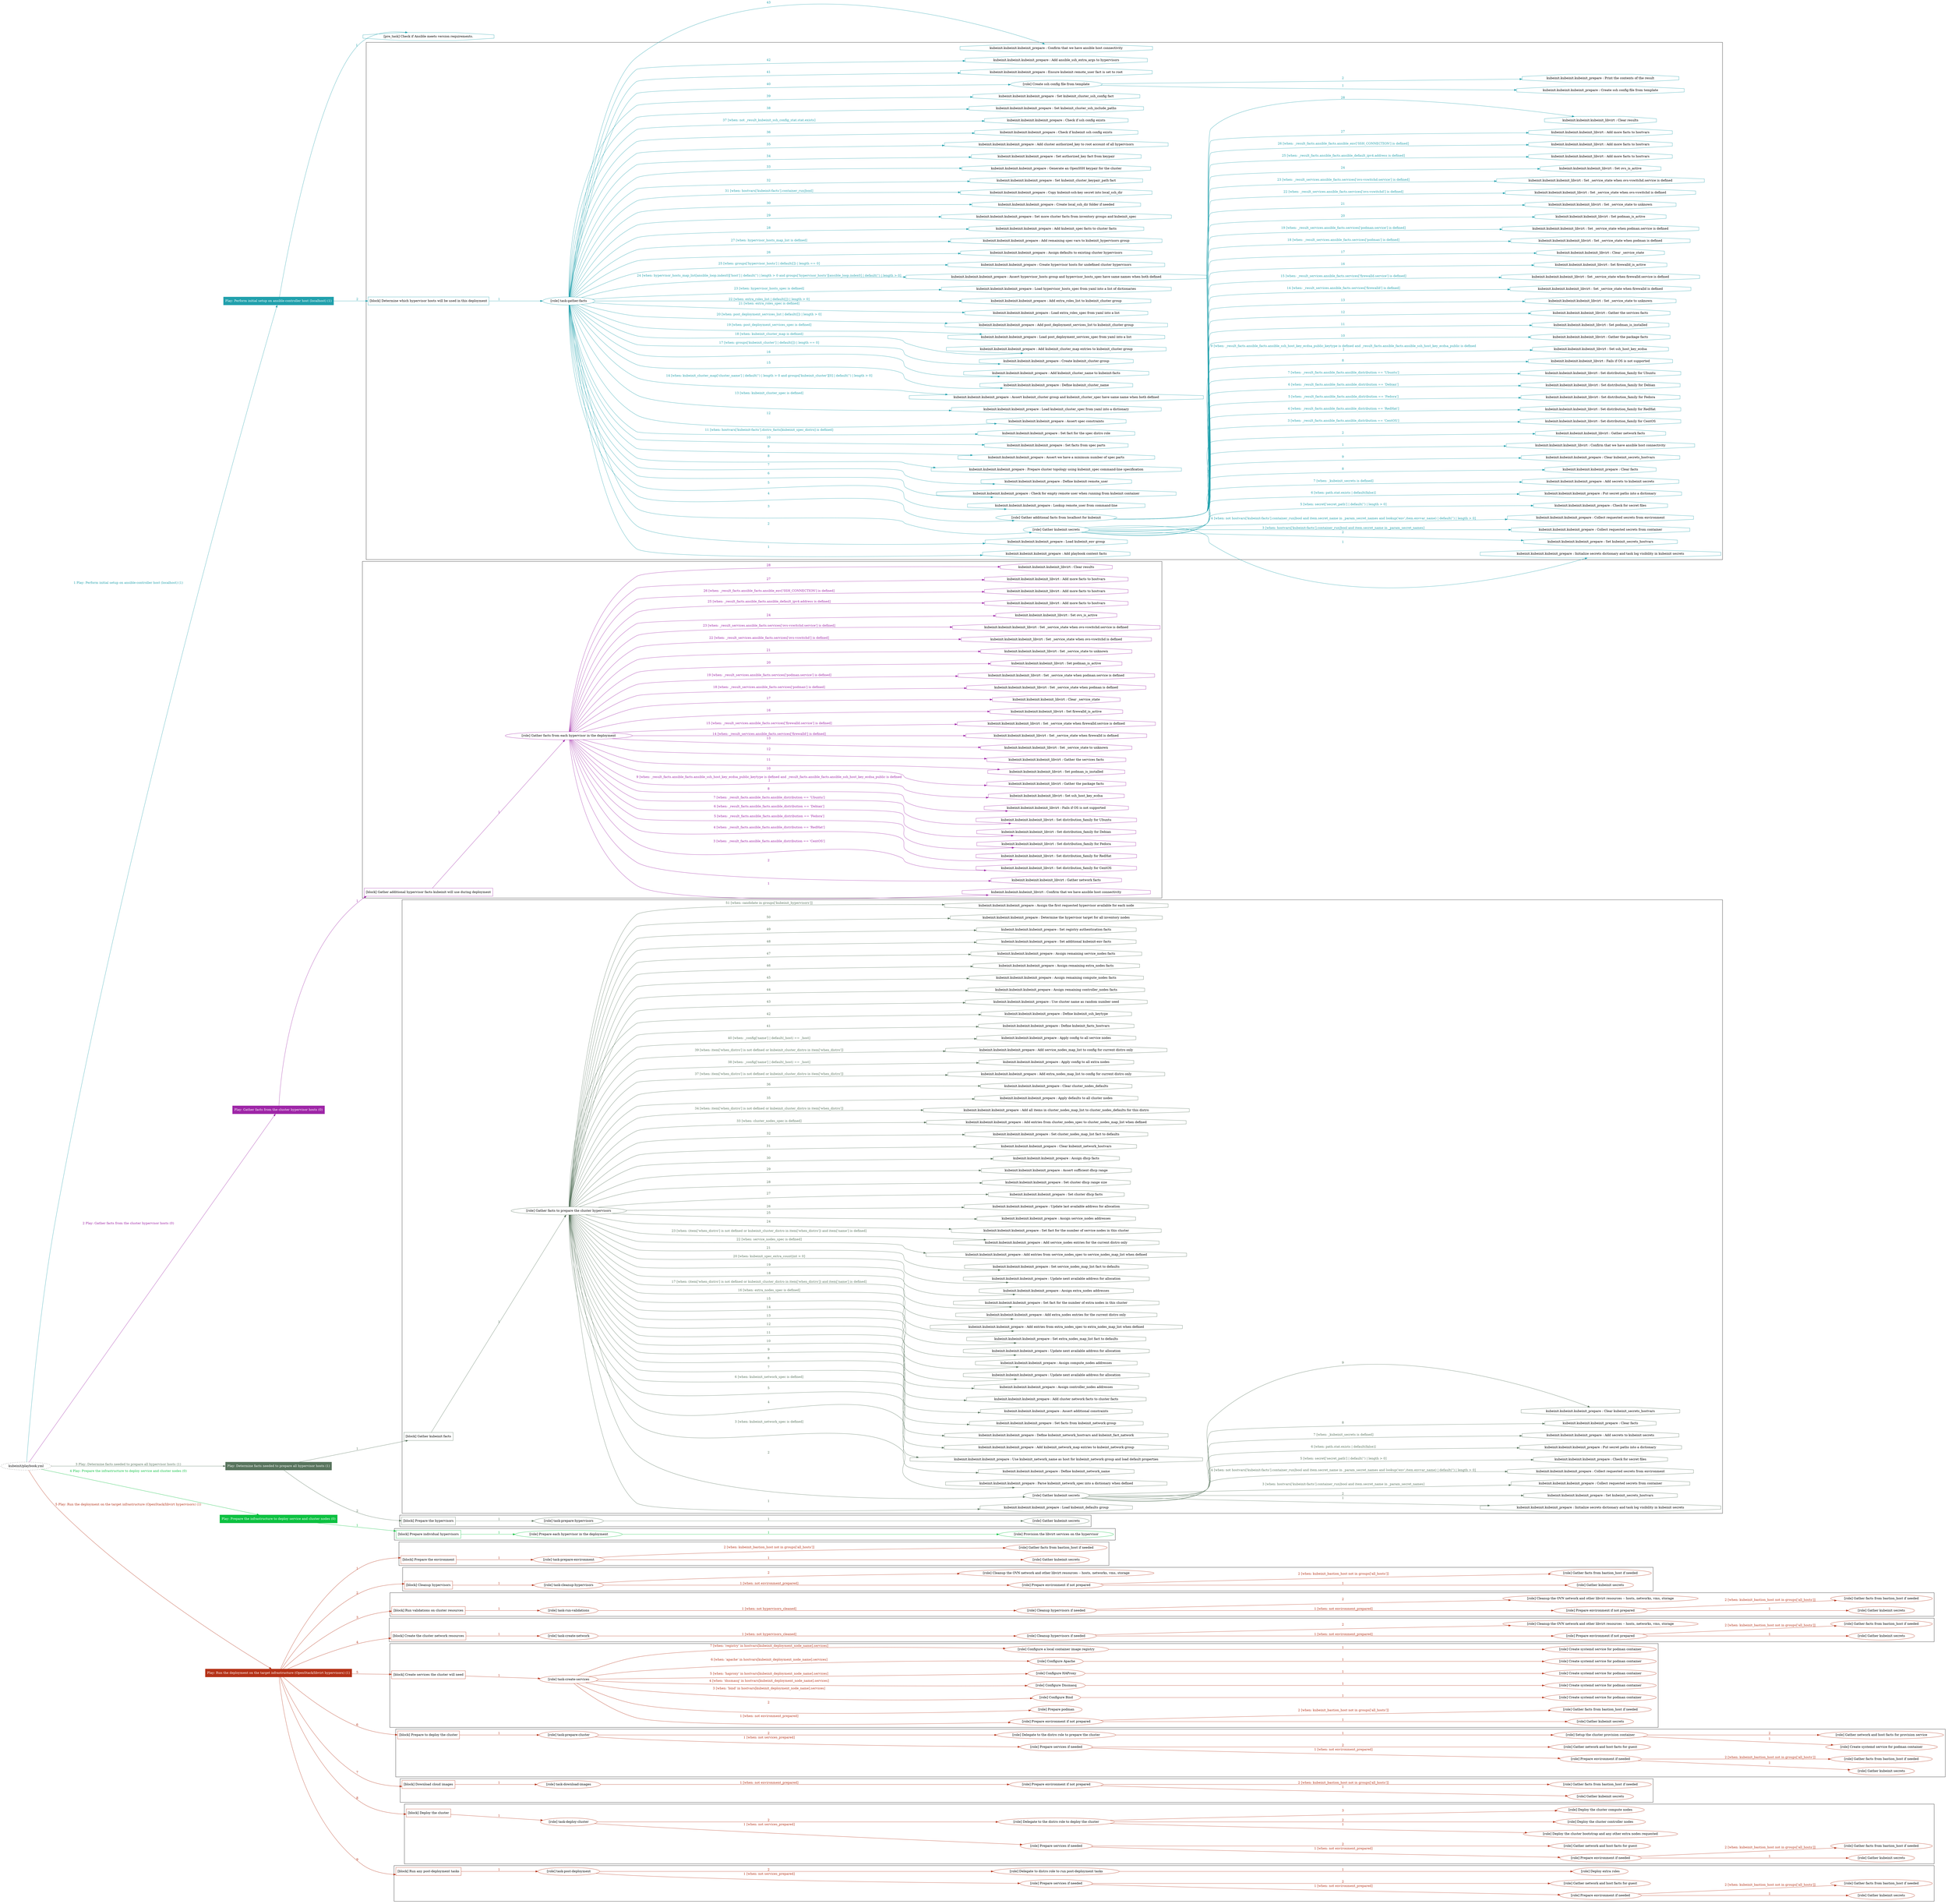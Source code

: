 digraph {
	graph [concentrate=true ordering=in rankdir=LR ratio=fill]
	edge [esep=5 sep=10]
	"kubeinit/playbook.yml" [URL="/home/runner/work/kubeinit/kubeinit/kubeinit/playbook.yml" id=playbook_91632005 style=dotted]
	"kubeinit/playbook.yml" -> play_854cde83 [label="1 Play: Perform initial setup on ansible-controller host (localhost) (1)" color="#20a0ac" fontcolor="#20a0ac" id=edge_play_854cde83 labeltooltip="1 Play: Perform initial setup on ansible-controller host (localhost) (1)" tooltip="1 Play: Perform initial setup on ansible-controller host (localhost) (1)"]
	subgraph "Play: Perform initial setup on ansible-controller host (localhost) (1)" {
		play_854cde83 [label="Play: Perform initial setup on ansible-controller host (localhost) (1)" URL="/home/runner/work/kubeinit/kubeinit/kubeinit/playbook.yml" color="#20a0ac" fontcolor="#ffffff" id=play_854cde83 shape=box style=filled tooltip=localhost]
		pre_task_baadc0d8 [label="[pre_task] Check if Ansible meets version requirements." URL="/home/runner/work/kubeinit/kubeinit/kubeinit/playbook.yml" color="#20a0ac" id=pre_task_baadc0d8 shape=octagon tooltip="Check if Ansible meets version requirements."]
		play_854cde83 -> pre_task_baadc0d8 [label="1 " color="#20a0ac" fontcolor="#20a0ac" id=edge_pre_task_baadc0d8 labeltooltip="1 " tooltip="1 "]
		play_854cde83 -> block_016cf30f [label=2 color="#20a0ac" fontcolor="#20a0ac" id=edge_block_016cf30f labeltooltip=2 tooltip=2]
		subgraph cluster_block_016cf30f {
			block_016cf30f [label="[block] Determine which hypervisor hosts will be used in this deployment" URL="/home/runner/work/kubeinit/kubeinit/kubeinit/playbook.yml" color="#20a0ac" id=block_016cf30f labeltooltip="Determine which hypervisor hosts will be used in this deployment" shape=box tooltip="Determine which hypervisor hosts will be used in this deployment"]
			block_016cf30f -> role_34126451 [label="1 " color="#20a0ac" fontcolor="#20a0ac" id=edge_role_34126451 labeltooltip="1 " tooltip="1 "]
			subgraph "task-gather-facts" {
				role_34126451 [label="[role] task-gather-facts" URL="/home/runner/work/kubeinit/kubeinit/kubeinit/playbook.yml" color="#20a0ac" id=role_34126451 tooltip="task-gather-facts"]
				task_e00858a4 [label="kubeinit.kubeinit.kubeinit_prepare : Add playbook context facts" URL="/home/runner/.ansible/collections/ansible_collections/kubeinit/kubeinit/roles/kubeinit_prepare/tasks/build_hypervisors_group.yml" color="#20a0ac" id=task_e00858a4 shape=octagon tooltip="kubeinit.kubeinit.kubeinit_prepare : Add playbook context facts"]
				role_34126451 -> task_e00858a4 [label="1 " color="#20a0ac" fontcolor="#20a0ac" id=edge_task_e00858a4 labeltooltip="1 " tooltip="1 "]
				task_d170907f [label="kubeinit.kubeinit.kubeinit_prepare : Load kubeinit_env group" URL="/home/runner/.ansible/collections/ansible_collections/kubeinit/kubeinit/roles/kubeinit_prepare/tasks/build_hypervisors_group.yml" color="#20a0ac" id=task_d170907f shape=octagon tooltip="kubeinit.kubeinit.kubeinit_prepare : Load kubeinit_env group"]
				role_34126451 -> task_d170907f [label="2 " color="#20a0ac" fontcolor="#20a0ac" id=edge_task_d170907f labeltooltip="2 " tooltip="2 "]
				role_34126451 -> role_88676a37 [label="3 " color="#20a0ac" fontcolor="#20a0ac" id=edge_role_88676a37 labeltooltip="3 " tooltip="3 "]
				subgraph "Gather kubeinit secrets" {
					role_88676a37 [label="[role] Gather kubeinit secrets" URL="/home/runner/.ansible/collections/ansible_collections/kubeinit/kubeinit/roles/kubeinit_prepare/tasks/build_hypervisors_group.yml" color="#20a0ac" id=role_88676a37 tooltip="Gather kubeinit secrets"]
					task_e186aac5 [label="kubeinit.kubeinit.kubeinit_prepare : Initialize secrets dictionary and task log visibility in kubeinit secrets" URL="/home/runner/.ansible/collections/ansible_collections/kubeinit/kubeinit/roles/kubeinit_prepare/tasks/gather_kubeinit_secrets.yml" color="#20a0ac" id=task_e186aac5 shape=octagon tooltip="kubeinit.kubeinit.kubeinit_prepare : Initialize secrets dictionary and task log visibility in kubeinit secrets"]
					role_88676a37 -> task_e186aac5 [label="1 " color="#20a0ac" fontcolor="#20a0ac" id=edge_task_e186aac5 labeltooltip="1 " tooltip="1 "]
					task_e295a929 [label="kubeinit.kubeinit.kubeinit_prepare : Set kubeinit_secrets_hostvars" URL="/home/runner/.ansible/collections/ansible_collections/kubeinit/kubeinit/roles/kubeinit_prepare/tasks/gather_kubeinit_secrets.yml" color="#20a0ac" id=task_e295a929 shape=octagon tooltip="kubeinit.kubeinit.kubeinit_prepare : Set kubeinit_secrets_hostvars"]
					role_88676a37 -> task_e295a929 [label="2 " color="#20a0ac" fontcolor="#20a0ac" id=edge_task_e295a929 labeltooltip="2 " tooltip="2 "]
					task_111fbfdb [label="kubeinit.kubeinit.kubeinit_prepare : Collect requested secrets from container" URL="/home/runner/.ansible/collections/ansible_collections/kubeinit/kubeinit/roles/kubeinit_prepare/tasks/gather_kubeinit_secrets.yml" color="#20a0ac" id=task_111fbfdb shape=octagon tooltip="kubeinit.kubeinit.kubeinit_prepare : Collect requested secrets from container"]
					role_88676a37 -> task_111fbfdb [label="3 [when: hostvars['kubeinit-facts'].container_run|bool and item.secret_name in _param_secret_names]" color="#20a0ac" fontcolor="#20a0ac" id=edge_task_111fbfdb labeltooltip="3 [when: hostvars['kubeinit-facts'].container_run|bool and item.secret_name in _param_secret_names]" tooltip="3 [when: hostvars['kubeinit-facts'].container_run|bool and item.secret_name in _param_secret_names]"]
					task_3c9699f8 [label="kubeinit.kubeinit.kubeinit_prepare : Collect requested secrets from environment" URL="/home/runner/.ansible/collections/ansible_collections/kubeinit/kubeinit/roles/kubeinit_prepare/tasks/gather_kubeinit_secrets.yml" color="#20a0ac" id=task_3c9699f8 shape=octagon tooltip="kubeinit.kubeinit.kubeinit_prepare : Collect requested secrets from environment"]
					role_88676a37 -> task_3c9699f8 [label="4 [when: not hostvars['kubeinit-facts'].container_run|bool and item.secret_name in _param_secret_names and lookup('env',item.envvar_name) | default('') | length > 0]" color="#20a0ac" fontcolor="#20a0ac" id=edge_task_3c9699f8 labeltooltip="4 [when: not hostvars['kubeinit-facts'].container_run|bool and item.secret_name in _param_secret_names and lookup('env',item.envvar_name) | default('') | length > 0]" tooltip="4 [when: not hostvars['kubeinit-facts'].container_run|bool and item.secret_name in _param_secret_names and lookup('env',item.envvar_name) | default('') | length > 0]"]
					task_529919d7 [label="kubeinit.kubeinit.kubeinit_prepare : Check for secret files" URL="/home/runner/.ansible/collections/ansible_collections/kubeinit/kubeinit/roles/kubeinit_prepare/tasks/gather_kubeinit_secrets.yml" color="#20a0ac" id=task_529919d7 shape=octagon tooltip="kubeinit.kubeinit.kubeinit_prepare : Check for secret files"]
					role_88676a37 -> task_529919d7 [label="5 [when: secret['secret_path'] | default('') | length > 0]" color="#20a0ac" fontcolor="#20a0ac" id=edge_task_529919d7 labeltooltip="5 [when: secret['secret_path'] | default('') | length > 0]" tooltip="5 [when: secret['secret_path'] | default('') | length > 0]"]
					task_c14a1d44 [label="kubeinit.kubeinit.kubeinit_prepare : Put secret paths into a dictionary" URL="/home/runner/.ansible/collections/ansible_collections/kubeinit/kubeinit/roles/kubeinit_prepare/tasks/gather_kubeinit_secrets.yml" color="#20a0ac" id=task_c14a1d44 shape=octagon tooltip="kubeinit.kubeinit.kubeinit_prepare : Put secret paths into a dictionary"]
					role_88676a37 -> task_c14a1d44 [label="6 [when: path.stat.exists | default(false)]" color="#20a0ac" fontcolor="#20a0ac" id=edge_task_c14a1d44 labeltooltip="6 [when: path.stat.exists | default(false)]" tooltip="6 [when: path.stat.exists | default(false)]"]
					task_8725b671 [label="kubeinit.kubeinit.kubeinit_prepare : Add secrets to kubeinit secrets" URL="/home/runner/.ansible/collections/ansible_collections/kubeinit/kubeinit/roles/kubeinit_prepare/tasks/gather_kubeinit_secrets.yml" color="#20a0ac" id=task_8725b671 shape=octagon tooltip="kubeinit.kubeinit.kubeinit_prepare : Add secrets to kubeinit secrets"]
					role_88676a37 -> task_8725b671 [label="7 [when: _kubeinit_secrets is defined]" color="#20a0ac" fontcolor="#20a0ac" id=edge_task_8725b671 labeltooltip="7 [when: _kubeinit_secrets is defined]" tooltip="7 [when: _kubeinit_secrets is defined]"]
					task_63997ca5 [label="kubeinit.kubeinit.kubeinit_prepare : Clear facts" URL="/home/runner/.ansible/collections/ansible_collections/kubeinit/kubeinit/roles/kubeinit_prepare/tasks/gather_kubeinit_secrets.yml" color="#20a0ac" id=task_63997ca5 shape=octagon tooltip="kubeinit.kubeinit.kubeinit_prepare : Clear facts"]
					role_88676a37 -> task_63997ca5 [label="8 " color="#20a0ac" fontcolor="#20a0ac" id=edge_task_63997ca5 labeltooltip="8 " tooltip="8 "]
					task_f2ef6601 [label="kubeinit.kubeinit.kubeinit_prepare : Clear kubeinit_secrets_hostvars" URL="/home/runner/.ansible/collections/ansible_collections/kubeinit/kubeinit/roles/kubeinit_prepare/tasks/gather_kubeinit_secrets.yml" color="#20a0ac" id=task_f2ef6601 shape=octagon tooltip="kubeinit.kubeinit.kubeinit_prepare : Clear kubeinit_secrets_hostvars"]
					role_88676a37 -> task_f2ef6601 [label="9 " color="#20a0ac" fontcolor="#20a0ac" id=edge_task_f2ef6601 labeltooltip="9 " tooltip="9 "]
				}
				role_34126451 -> role_a6c5fe05 [label="4 " color="#20a0ac" fontcolor="#20a0ac" id=edge_role_a6c5fe05 labeltooltip="4 " tooltip="4 "]
				subgraph "Gather additional facts from localhost for kubeinit" {
					role_a6c5fe05 [label="[role] Gather additional facts from localhost for kubeinit" URL="/home/runner/.ansible/collections/ansible_collections/kubeinit/kubeinit/roles/kubeinit_prepare/tasks/build_hypervisors_group.yml" color="#20a0ac" id=role_a6c5fe05 tooltip="Gather additional facts from localhost for kubeinit"]
					task_984d535e [label="kubeinit.kubeinit.kubeinit_libvirt : Confirm that we have ansible host connectivity" URL="/home/runner/.ansible/collections/ansible_collections/kubeinit/kubeinit/roles/kubeinit_libvirt/tasks/gather_host_facts.yml" color="#20a0ac" id=task_984d535e shape=octagon tooltip="kubeinit.kubeinit.kubeinit_libvirt : Confirm that we have ansible host connectivity"]
					role_a6c5fe05 -> task_984d535e [label="1 " color="#20a0ac" fontcolor="#20a0ac" id=edge_task_984d535e labeltooltip="1 " tooltip="1 "]
					task_0100d80a [label="kubeinit.kubeinit.kubeinit_libvirt : Gather network facts" URL="/home/runner/.ansible/collections/ansible_collections/kubeinit/kubeinit/roles/kubeinit_libvirt/tasks/gather_host_facts.yml" color="#20a0ac" id=task_0100d80a shape=octagon tooltip="kubeinit.kubeinit.kubeinit_libvirt : Gather network facts"]
					role_a6c5fe05 -> task_0100d80a [label="2 " color="#20a0ac" fontcolor="#20a0ac" id=edge_task_0100d80a labeltooltip="2 " tooltip="2 "]
					task_bf0c1b4b [label="kubeinit.kubeinit.kubeinit_libvirt : Set distribution_family for CentOS" URL="/home/runner/.ansible/collections/ansible_collections/kubeinit/kubeinit/roles/kubeinit_libvirt/tasks/gather_host_facts.yml" color="#20a0ac" id=task_bf0c1b4b shape=octagon tooltip="kubeinit.kubeinit.kubeinit_libvirt : Set distribution_family for CentOS"]
					role_a6c5fe05 -> task_bf0c1b4b [label="3 [when: _result_facts.ansible_facts.ansible_distribution == 'CentOS']" color="#20a0ac" fontcolor="#20a0ac" id=edge_task_bf0c1b4b labeltooltip="3 [when: _result_facts.ansible_facts.ansible_distribution == 'CentOS']" tooltip="3 [when: _result_facts.ansible_facts.ansible_distribution == 'CentOS']"]
					task_4b77e556 [label="kubeinit.kubeinit.kubeinit_libvirt : Set distribution_family for RedHat" URL="/home/runner/.ansible/collections/ansible_collections/kubeinit/kubeinit/roles/kubeinit_libvirt/tasks/gather_host_facts.yml" color="#20a0ac" id=task_4b77e556 shape=octagon tooltip="kubeinit.kubeinit.kubeinit_libvirt : Set distribution_family for RedHat"]
					role_a6c5fe05 -> task_4b77e556 [label="4 [when: _result_facts.ansible_facts.ansible_distribution == 'RedHat']" color="#20a0ac" fontcolor="#20a0ac" id=edge_task_4b77e556 labeltooltip="4 [when: _result_facts.ansible_facts.ansible_distribution == 'RedHat']" tooltip="4 [when: _result_facts.ansible_facts.ansible_distribution == 'RedHat']"]
					task_ea16b975 [label="kubeinit.kubeinit.kubeinit_libvirt : Set distribution_family for Fedora" URL="/home/runner/.ansible/collections/ansible_collections/kubeinit/kubeinit/roles/kubeinit_libvirt/tasks/gather_host_facts.yml" color="#20a0ac" id=task_ea16b975 shape=octagon tooltip="kubeinit.kubeinit.kubeinit_libvirt : Set distribution_family for Fedora"]
					role_a6c5fe05 -> task_ea16b975 [label="5 [when: _result_facts.ansible_facts.ansible_distribution == 'Fedora']" color="#20a0ac" fontcolor="#20a0ac" id=edge_task_ea16b975 labeltooltip="5 [when: _result_facts.ansible_facts.ansible_distribution == 'Fedora']" tooltip="5 [when: _result_facts.ansible_facts.ansible_distribution == 'Fedora']"]
					task_a7074dd9 [label="kubeinit.kubeinit.kubeinit_libvirt : Set distribution_family for Debian" URL="/home/runner/.ansible/collections/ansible_collections/kubeinit/kubeinit/roles/kubeinit_libvirt/tasks/gather_host_facts.yml" color="#20a0ac" id=task_a7074dd9 shape=octagon tooltip="kubeinit.kubeinit.kubeinit_libvirt : Set distribution_family for Debian"]
					role_a6c5fe05 -> task_a7074dd9 [label="6 [when: _result_facts.ansible_facts.ansible_distribution == 'Debian']" color="#20a0ac" fontcolor="#20a0ac" id=edge_task_a7074dd9 labeltooltip="6 [when: _result_facts.ansible_facts.ansible_distribution == 'Debian']" tooltip="6 [when: _result_facts.ansible_facts.ansible_distribution == 'Debian']"]
					task_3291faa9 [label="kubeinit.kubeinit.kubeinit_libvirt : Set distribution_family for Ubuntu" URL="/home/runner/.ansible/collections/ansible_collections/kubeinit/kubeinit/roles/kubeinit_libvirt/tasks/gather_host_facts.yml" color="#20a0ac" id=task_3291faa9 shape=octagon tooltip="kubeinit.kubeinit.kubeinit_libvirt : Set distribution_family for Ubuntu"]
					role_a6c5fe05 -> task_3291faa9 [label="7 [when: _result_facts.ansible_facts.ansible_distribution == 'Ubuntu']" color="#20a0ac" fontcolor="#20a0ac" id=edge_task_3291faa9 labeltooltip="7 [when: _result_facts.ansible_facts.ansible_distribution == 'Ubuntu']" tooltip="7 [when: _result_facts.ansible_facts.ansible_distribution == 'Ubuntu']"]
					task_9c3c8908 [label="kubeinit.kubeinit.kubeinit_libvirt : Fails if OS is not supported" URL="/home/runner/.ansible/collections/ansible_collections/kubeinit/kubeinit/roles/kubeinit_libvirt/tasks/gather_host_facts.yml" color="#20a0ac" id=task_9c3c8908 shape=octagon tooltip="kubeinit.kubeinit.kubeinit_libvirt : Fails if OS is not supported"]
					role_a6c5fe05 -> task_9c3c8908 [label="8 " color="#20a0ac" fontcolor="#20a0ac" id=edge_task_9c3c8908 labeltooltip="8 " tooltip="8 "]
					task_d4dce2ad [label="kubeinit.kubeinit.kubeinit_libvirt : Set ssh_host_key_ecdsa" URL="/home/runner/.ansible/collections/ansible_collections/kubeinit/kubeinit/roles/kubeinit_libvirt/tasks/gather_host_facts.yml" color="#20a0ac" id=task_d4dce2ad shape=octagon tooltip="kubeinit.kubeinit.kubeinit_libvirt : Set ssh_host_key_ecdsa"]
					role_a6c5fe05 -> task_d4dce2ad [label="9 [when: _result_facts.ansible_facts.ansible_ssh_host_key_ecdsa_public_keytype is defined and _result_facts.ansible_facts.ansible_ssh_host_key_ecdsa_public is defined
]" color="#20a0ac" fontcolor="#20a0ac" id=edge_task_d4dce2ad labeltooltip="9 [when: _result_facts.ansible_facts.ansible_ssh_host_key_ecdsa_public_keytype is defined and _result_facts.ansible_facts.ansible_ssh_host_key_ecdsa_public is defined
]" tooltip="9 [when: _result_facts.ansible_facts.ansible_ssh_host_key_ecdsa_public_keytype is defined and _result_facts.ansible_facts.ansible_ssh_host_key_ecdsa_public is defined
]"]
					task_3ad9f6b3 [label="kubeinit.kubeinit.kubeinit_libvirt : Gather the package facts" URL="/home/runner/.ansible/collections/ansible_collections/kubeinit/kubeinit/roles/kubeinit_libvirt/tasks/gather_host_facts.yml" color="#20a0ac" id=task_3ad9f6b3 shape=octagon tooltip="kubeinit.kubeinit.kubeinit_libvirt : Gather the package facts"]
					role_a6c5fe05 -> task_3ad9f6b3 [label="10 " color="#20a0ac" fontcolor="#20a0ac" id=edge_task_3ad9f6b3 labeltooltip="10 " tooltip="10 "]
					task_7b1a311d [label="kubeinit.kubeinit.kubeinit_libvirt : Set podman_is_installed" URL="/home/runner/.ansible/collections/ansible_collections/kubeinit/kubeinit/roles/kubeinit_libvirt/tasks/gather_host_facts.yml" color="#20a0ac" id=task_7b1a311d shape=octagon tooltip="kubeinit.kubeinit.kubeinit_libvirt : Set podman_is_installed"]
					role_a6c5fe05 -> task_7b1a311d [label="11 " color="#20a0ac" fontcolor="#20a0ac" id=edge_task_7b1a311d labeltooltip="11 " tooltip="11 "]
					task_7ed32a99 [label="kubeinit.kubeinit.kubeinit_libvirt : Gather the services facts" URL="/home/runner/.ansible/collections/ansible_collections/kubeinit/kubeinit/roles/kubeinit_libvirt/tasks/gather_host_facts.yml" color="#20a0ac" id=task_7ed32a99 shape=octagon tooltip="kubeinit.kubeinit.kubeinit_libvirt : Gather the services facts"]
					role_a6c5fe05 -> task_7ed32a99 [label="12 " color="#20a0ac" fontcolor="#20a0ac" id=edge_task_7ed32a99 labeltooltip="12 " tooltip="12 "]
					task_8fceb33b [label="kubeinit.kubeinit.kubeinit_libvirt : Set _service_state to unknown" URL="/home/runner/.ansible/collections/ansible_collections/kubeinit/kubeinit/roles/kubeinit_libvirt/tasks/gather_host_facts.yml" color="#20a0ac" id=task_8fceb33b shape=octagon tooltip="kubeinit.kubeinit.kubeinit_libvirt : Set _service_state to unknown"]
					role_a6c5fe05 -> task_8fceb33b [label="13 " color="#20a0ac" fontcolor="#20a0ac" id=edge_task_8fceb33b labeltooltip="13 " tooltip="13 "]
					task_763306d4 [label="kubeinit.kubeinit.kubeinit_libvirt : Set _service_state when firewalld is defined" URL="/home/runner/.ansible/collections/ansible_collections/kubeinit/kubeinit/roles/kubeinit_libvirt/tasks/gather_host_facts.yml" color="#20a0ac" id=task_763306d4 shape=octagon tooltip="kubeinit.kubeinit.kubeinit_libvirt : Set _service_state when firewalld is defined"]
					role_a6c5fe05 -> task_763306d4 [label="14 [when: _result_services.ansible_facts.services['firewalld'] is defined]" color="#20a0ac" fontcolor="#20a0ac" id=edge_task_763306d4 labeltooltip="14 [when: _result_services.ansible_facts.services['firewalld'] is defined]" tooltip="14 [when: _result_services.ansible_facts.services['firewalld'] is defined]"]
					task_4e0a167f [label="kubeinit.kubeinit.kubeinit_libvirt : Set _service_state when firewalld.service is defined" URL="/home/runner/.ansible/collections/ansible_collections/kubeinit/kubeinit/roles/kubeinit_libvirt/tasks/gather_host_facts.yml" color="#20a0ac" id=task_4e0a167f shape=octagon tooltip="kubeinit.kubeinit.kubeinit_libvirt : Set _service_state when firewalld.service is defined"]
					role_a6c5fe05 -> task_4e0a167f [label="15 [when: _result_services.ansible_facts.services['firewalld.service'] is defined]" color="#20a0ac" fontcolor="#20a0ac" id=edge_task_4e0a167f labeltooltip="15 [when: _result_services.ansible_facts.services['firewalld.service'] is defined]" tooltip="15 [when: _result_services.ansible_facts.services['firewalld.service'] is defined]"]
					task_1f8b84f8 [label="kubeinit.kubeinit.kubeinit_libvirt : Set firewalld_is_active" URL="/home/runner/.ansible/collections/ansible_collections/kubeinit/kubeinit/roles/kubeinit_libvirt/tasks/gather_host_facts.yml" color="#20a0ac" id=task_1f8b84f8 shape=octagon tooltip="kubeinit.kubeinit.kubeinit_libvirt : Set firewalld_is_active"]
					role_a6c5fe05 -> task_1f8b84f8 [label="16 " color="#20a0ac" fontcolor="#20a0ac" id=edge_task_1f8b84f8 labeltooltip="16 " tooltip="16 "]
					task_71133abd [label="kubeinit.kubeinit.kubeinit_libvirt : Clear _service_state" URL="/home/runner/.ansible/collections/ansible_collections/kubeinit/kubeinit/roles/kubeinit_libvirt/tasks/gather_host_facts.yml" color="#20a0ac" id=task_71133abd shape=octagon tooltip="kubeinit.kubeinit.kubeinit_libvirt : Clear _service_state"]
					role_a6c5fe05 -> task_71133abd [label="17 " color="#20a0ac" fontcolor="#20a0ac" id=edge_task_71133abd labeltooltip="17 " tooltip="17 "]
					task_073c6a34 [label="kubeinit.kubeinit.kubeinit_libvirt : Set _service_state when podman is defined" URL="/home/runner/.ansible/collections/ansible_collections/kubeinit/kubeinit/roles/kubeinit_libvirt/tasks/gather_host_facts.yml" color="#20a0ac" id=task_073c6a34 shape=octagon tooltip="kubeinit.kubeinit.kubeinit_libvirt : Set _service_state when podman is defined"]
					role_a6c5fe05 -> task_073c6a34 [label="18 [when: _result_services.ansible_facts.services['podman'] is defined]" color="#20a0ac" fontcolor="#20a0ac" id=edge_task_073c6a34 labeltooltip="18 [when: _result_services.ansible_facts.services['podman'] is defined]" tooltip="18 [when: _result_services.ansible_facts.services['podman'] is defined]"]
					task_e2114eaa [label="kubeinit.kubeinit.kubeinit_libvirt : Set _service_state when podman.service is defined" URL="/home/runner/.ansible/collections/ansible_collections/kubeinit/kubeinit/roles/kubeinit_libvirt/tasks/gather_host_facts.yml" color="#20a0ac" id=task_e2114eaa shape=octagon tooltip="kubeinit.kubeinit.kubeinit_libvirt : Set _service_state when podman.service is defined"]
					role_a6c5fe05 -> task_e2114eaa [label="19 [when: _result_services.ansible_facts.services['podman.service'] is defined]" color="#20a0ac" fontcolor="#20a0ac" id=edge_task_e2114eaa labeltooltip="19 [when: _result_services.ansible_facts.services['podman.service'] is defined]" tooltip="19 [when: _result_services.ansible_facts.services['podman.service'] is defined]"]
					task_11083861 [label="kubeinit.kubeinit.kubeinit_libvirt : Set podman_is_active" URL="/home/runner/.ansible/collections/ansible_collections/kubeinit/kubeinit/roles/kubeinit_libvirt/tasks/gather_host_facts.yml" color="#20a0ac" id=task_11083861 shape=octagon tooltip="kubeinit.kubeinit.kubeinit_libvirt : Set podman_is_active"]
					role_a6c5fe05 -> task_11083861 [label="20 " color="#20a0ac" fontcolor="#20a0ac" id=edge_task_11083861 labeltooltip="20 " tooltip="20 "]
					task_bd464e38 [label="kubeinit.kubeinit.kubeinit_libvirt : Set _service_state to unknown" URL="/home/runner/.ansible/collections/ansible_collections/kubeinit/kubeinit/roles/kubeinit_libvirt/tasks/gather_host_facts.yml" color="#20a0ac" id=task_bd464e38 shape=octagon tooltip="kubeinit.kubeinit.kubeinit_libvirt : Set _service_state to unknown"]
					role_a6c5fe05 -> task_bd464e38 [label="21 " color="#20a0ac" fontcolor="#20a0ac" id=edge_task_bd464e38 labeltooltip="21 " tooltip="21 "]
					task_e6a8d9f6 [label="kubeinit.kubeinit.kubeinit_libvirt : Set _service_state when ovs-vswitchd is defined" URL="/home/runner/.ansible/collections/ansible_collections/kubeinit/kubeinit/roles/kubeinit_libvirt/tasks/gather_host_facts.yml" color="#20a0ac" id=task_e6a8d9f6 shape=octagon tooltip="kubeinit.kubeinit.kubeinit_libvirt : Set _service_state when ovs-vswitchd is defined"]
					role_a6c5fe05 -> task_e6a8d9f6 [label="22 [when: _result_services.ansible_facts.services['ovs-vswitchd'] is defined]" color="#20a0ac" fontcolor="#20a0ac" id=edge_task_e6a8d9f6 labeltooltip="22 [when: _result_services.ansible_facts.services['ovs-vswitchd'] is defined]" tooltip="22 [when: _result_services.ansible_facts.services['ovs-vswitchd'] is defined]"]
					task_5e86cadb [label="kubeinit.kubeinit.kubeinit_libvirt : Set _service_state when ovs-vswitchd.service is defined" URL="/home/runner/.ansible/collections/ansible_collections/kubeinit/kubeinit/roles/kubeinit_libvirt/tasks/gather_host_facts.yml" color="#20a0ac" id=task_5e86cadb shape=octagon tooltip="kubeinit.kubeinit.kubeinit_libvirt : Set _service_state when ovs-vswitchd.service is defined"]
					role_a6c5fe05 -> task_5e86cadb [label="23 [when: _result_services.ansible_facts.services['ovs-vswitchd.service'] is defined]" color="#20a0ac" fontcolor="#20a0ac" id=edge_task_5e86cadb labeltooltip="23 [when: _result_services.ansible_facts.services['ovs-vswitchd.service'] is defined]" tooltip="23 [when: _result_services.ansible_facts.services['ovs-vswitchd.service'] is defined]"]
					task_0d41d7a2 [label="kubeinit.kubeinit.kubeinit_libvirt : Set ovs_is_active" URL="/home/runner/.ansible/collections/ansible_collections/kubeinit/kubeinit/roles/kubeinit_libvirt/tasks/gather_host_facts.yml" color="#20a0ac" id=task_0d41d7a2 shape=octagon tooltip="kubeinit.kubeinit.kubeinit_libvirt : Set ovs_is_active"]
					role_a6c5fe05 -> task_0d41d7a2 [label="24 " color="#20a0ac" fontcolor="#20a0ac" id=edge_task_0d41d7a2 labeltooltip="24 " tooltip="24 "]
					task_c581bda7 [label="kubeinit.kubeinit.kubeinit_libvirt : Add more facts to hostvars" URL="/home/runner/.ansible/collections/ansible_collections/kubeinit/kubeinit/roles/kubeinit_libvirt/tasks/gather_host_facts.yml" color="#20a0ac" id=task_c581bda7 shape=octagon tooltip="kubeinit.kubeinit.kubeinit_libvirt : Add more facts to hostvars"]
					role_a6c5fe05 -> task_c581bda7 [label="25 [when: _result_facts.ansible_facts.ansible_default_ipv4.address is defined]" color="#20a0ac" fontcolor="#20a0ac" id=edge_task_c581bda7 labeltooltip="25 [when: _result_facts.ansible_facts.ansible_default_ipv4.address is defined]" tooltip="25 [when: _result_facts.ansible_facts.ansible_default_ipv4.address is defined]"]
					task_0b4c0aad [label="kubeinit.kubeinit.kubeinit_libvirt : Add more facts to hostvars" URL="/home/runner/.ansible/collections/ansible_collections/kubeinit/kubeinit/roles/kubeinit_libvirt/tasks/gather_host_facts.yml" color="#20a0ac" id=task_0b4c0aad shape=octagon tooltip="kubeinit.kubeinit.kubeinit_libvirt : Add more facts to hostvars"]
					role_a6c5fe05 -> task_0b4c0aad [label="26 [when: _result_facts.ansible_facts.ansible_env['SSH_CONNECTION'] is defined]" color="#20a0ac" fontcolor="#20a0ac" id=edge_task_0b4c0aad labeltooltip="26 [when: _result_facts.ansible_facts.ansible_env['SSH_CONNECTION'] is defined]" tooltip="26 [when: _result_facts.ansible_facts.ansible_env['SSH_CONNECTION'] is defined]"]
					task_73cfc71b [label="kubeinit.kubeinit.kubeinit_libvirt : Add more facts to hostvars" URL="/home/runner/.ansible/collections/ansible_collections/kubeinit/kubeinit/roles/kubeinit_libvirt/tasks/gather_host_facts.yml" color="#20a0ac" id=task_73cfc71b shape=octagon tooltip="kubeinit.kubeinit.kubeinit_libvirt : Add more facts to hostvars"]
					role_a6c5fe05 -> task_73cfc71b [label="27 " color="#20a0ac" fontcolor="#20a0ac" id=edge_task_73cfc71b labeltooltip="27 " tooltip="27 "]
					task_37b85bb4 [label="kubeinit.kubeinit.kubeinit_libvirt : Clear results" URL="/home/runner/.ansible/collections/ansible_collections/kubeinit/kubeinit/roles/kubeinit_libvirt/tasks/gather_host_facts.yml" color="#20a0ac" id=task_37b85bb4 shape=octagon tooltip="kubeinit.kubeinit.kubeinit_libvirt : Clear results"]
					role_a6c5fe05 -> task_37b85bb4 [label="28 " color="#20a0ac" fontcolor="#20a0ac" id=edge_task_37b85bb4 labeltooltip="28 " tooltip="28 "]
				}
				task_627abfa0 [label="kubeinit.kubeinit.kubeinit_prepare : Lookup remote_user from command-line" URL="/home/runner/.ansible/collections/ansible_collections/kubeinit/kubeinit/roles/kubeinit_prepare/tasks/build_hypervisors_group.yml" color="#20a0ac" id=task_627abfa0 shape=octagon tooltip="kubeinit.kubeinit.kubeinit_prepare : Lookup remote_user from command-line"]
				role_34126451 -> task_627abfa0 [label="5 " color="#20a0ac" fontcolor="#20a0ac" id=edge_task_627abfa0 labeltooltip="5 " tooltip="5 "]
				task_a33d0959 [label="kubeinit.kubeinit.kubeinit_prepare : Check for empty remote user when running from kubeinit container" URL="/home/runner/.ansible/collections/ansible_collections/kubeinit/kubeinit/roles/kubeinit_prepare/tasks/build_hypervisors_group.yml" color="#20a0ac" id=task_a33d0959 shape=octagon tooltip="kubeinit.kubeinit.kubeinit_prepare : Check for empty remote user when running from kubeinit container"]
				role_34126451 -> task_a33d0959 [label="6 " color="#20a0ac" fontcolor="#20a0ac" id=edge_task_a33d0959 labeltooltip="6 " tooltip="6 "]
				task_d2ae32a0 [label="kubeinit.kubeinit.kubeinit_prepare : Define kubeinit remote_user" URL="/home/runner/.ansible/collections/ansible_collections/kubeinit/kubeinit/roles/kubeinit_prepare/tasks/build_hypervisors_group.yml" color="#20a0ac" id=task_d2ae32a0 shape=octagon tooltip="kubeinit.kubeinit.kubeinit_prepare : Define kubeinit remote_user"]
				role_34126451 -> task_d2ae32a0 [label="7 " color="#20a0ac" fontcolor="#20a0ac" id=edge_task_d2ae32a0 labeltooltip="7 " tooltip="7 "]
				task_e00f9a99 [label="kubeinit.kubeinit.kubeinit_prepare : Prepare cluster topology using kubeinit_spec command-line specification" URL="/home/runner/.ansible/collections/ansible_collections/kubeinit/kubeinit/roles/kubeinit_prepare/tasks/build_hypervisors_group.yml" color="#20a0ac" id=task_e00f9a99 shape=octagon tooltip="kubeinit.kubeinit.kubeinit_prepare : Prepare cluster topology using kubeinit_spec command-line specification"]
				role_34126451 -> task_e00f9a99 [label="8 " color="#20a0ac" fontcolor="#20a0ac" id=edge_task_e00f9a99 labeltooltip="8 " tooltip="8 "]
				task_e488fc97 [label="kubeinit.kubeinit.kubeinit_prepare : Assert we have a minimum number of spec parts" URL="/home/runner/.ansible/collections/ansible_collections/kubeinit/kubeinit/roles/kubeinit_prepare/tasks/build_hypervisors_group.yml" color="#20a0ac" id=task_e488fc97 shape=octagon tooltip="kubeinit.kubeinit.kubeinit_prepare : Assert we have a minimum number of spec parts"]
				role_34126451 -> task_e488fc97 [label="9 " color="#20a0ac" fontcolor="#20a0ac" id=edge_task_e488fc97 labeltooltip="9 " tooltip="9 "]
				task_b4294646 [label="kubeinit.kubeinit.kubeinit_prepare : Set facts from spec parts" URL="/home/runner/.ansible/collections/ansible_collections/kubeinit/kubeinit/roles/kubeinit_prepare/tasks/build_hypervisors_group.yml" color="#20a0ac" id=task_b4294646 shape=octagon tooltip="kubeinit.kubeinit.kubeinit_prepare : Set facts from spec parts"]
				role_34126451 -> task_b4294646 [label="10 " color="#20a0ac" fontcolor="#20a0ac" id=edge_task_b4294646 labeltooltip="10 " tooltip="10 "]
				task_f9ecfd75 [label="kubeinit.kubeinit.kubeinit_prepare : Set fact for the spec distro role" URL="/home/runner/.ansible/collections/ansible_collections/kubeinit/kubeinit/roles/kubeinit_prepare/tasks/build_hypervisors_group.yml" color="#20a0ac" id=task_f9ecfd75 shape=octagon tooltip="kubeinit.kubeinit.kubeinit_prepare : Set fact for the spec distro role"]
				role_34126451 -> task_f9ecfd75 [label="11 [when: hostvars['kubeinit-facts'].distro_facts[kubeinit_spec_distro] is defined]" color="#20a0ac" fontcolor="#20a0ac" id=edge_task_f9ecfd75 labeltooltip="11 [when: hostvars['kubeinit-facts'].distro_facts[kubeinit_spec_distro] is defined]" tooltip="11 [when: hostvars['kubeinit-facts'].distro_facts[kubeinit_spec_distro] is defined]"]
				task_28e98d6a [label="kubeinit.kubeinit.kubeinit_prepare : Assert spec constraints" URL="/home/runner/.ansible/collections/ansible_collections/kubeinit/kubeinit/roles/kubeinit_prepare/tasks/build_hypervisors_group.yml" color="#20a0ac" id=task_28e98d6a shape=octagon tooltip="kubeinit.kubeinit.kubeinit_prepare : Assert spec constraints"]
				role_34126451 -> task_28e98d6a [label="12 " color="#20a0ac" fontcolor="#20a0ac" id=edge_task_28e98d6a labeltooltip="12 " tooltip="12 "]
				task_fc2bbd31 [label="kubeinit.kubeinit.kubeinit_prepare : Load kubeinit_cluster_spec from yaml into a dictionary" URL="/home/runner/.ansible/collections/ansible_collections/kubeinit/kubeinit/roles/kubeinit_prepare/tasks/build_hypervisors_group.yml" color="#20a0ac" id=task_fc2bbd31 shape=octagon tooltip="kubeinit.kubeinit.kubeinit_prepare : Load kubeinit_cluster_spec from yaml into a dictionary"]
				role_34126451 -> task_fc2bbd31 [label="13 [when: kubeinit_cluster_spec is defined]" color="#20a0ac" fontcolor="#20a0ac" id=edge_task_fc2bbd31 labeltooltip="13 [when: kubeinit_cluster_spec is defined]" tooltip="13 [when: kubeinit_cluster_spec is defined]"]
				task_2a943a3f [label="kubeinit.kubeinit.kubeinit_prepare : Assert kubeinit_cluster group and kubeinit_cluster_spec have same name when both defined" URL="/home/runner/.ansible/collections/ansible_collections/kubeinit/kubeinit/roles/kubeinit_prepare/tasks/build_hypervisors_group.yml" color="#20a0ac" id=task_2a943a3f shape=octagon tooltip="kubeinit.kubeinit.kubeinit_prepare : Assert kubeinit_cluster group and kubeinit_cluster_spec have same name when both defined"]
				role_34126451 -> task_2a943a3f [label="14 [when: kubeinit_cluster_map['cluster_name'] | default('') | length > 0 and groups['kubeinit_cluster'][0] | default('') | length > 0]" color="#20a0ac" fontcolor="#20a0ac" id=edge_task_2a943a3f labeltooltip="14 [when: kubeinit_cluster_map['cluster_name'] | default('') | length > 0 and groups['kubeinit_cluster'][0] | default('') | length > 0]" tooltip="14 [when: kubeinit_cluster_map['cluster_name'] | default('') | length > 0 and groups['kubeinit_cluster'][0] | default('') | length > 0]"]
				task_d9902cc2 [label="kubeinit.kubeinit.kubeinit_prepare : Define kubeinit_cluster_name" URL="/home/runner/.ansible/collections/ansible_collections/kubeinit/kubeinit/roles/kubeinit_prepare/tasks/build_hypervisors_group.yml" color="#20a0ac" id=task_d9902cc2 shape=octagon tooltip="kubeinit.kubeinit.kubeinit_prepare : Define kubeinit_cluster_name"]
				role_34126451 -> task_d9902cc2 [label="15 " color="#20a0ac" fontcolor="#20a0ac" id=edge_task_d9902cc2 labeltooltip="15 " tooltip="15 "]
				task_63b5e0aa [label="kubeinit.kubeinit.kubeinit_prepare : Add kubeinit_cluster_name to kubeinit-facts" URL="/home/runner/.ansible/collections/ansible_collections/kubeinit/kubeinit/roles/kubeinit_prepare/tasks/build_hypervisors_group.yml" color="#20a0ac" id=task_63b5e0aa shape=octagon tooltip="kubeinit.kubeinit.kubeinit_prepare : Add kubeinit_cluster_name to kubeinit-facts"]
				role_34126451 -> task_63b5e0aa [label="16 " color="#20a0ac" fontcolor="#20a0ac" id=edge_task_63b5e0aa labeltooltip="16 " tooltip="16 "]
				task_1d210231 [label="kubeinit.kubeinit.kubeinit_prepare : Create kubeinit_cluster group" URL="/home/runner/.ansible/collections/ansible_collections/kubeinit/kubeinit/roles/kubeinit_prepare/tasks/build_hypervisors_group.yml" color="#20a0ac" id=task_1d210231 shape=octagon tooltip="kubeinit.kubeinit.kubeinit_prepare : Create kubeinit_cluster group"]
				role_34126451 -> task_1d210231 [label="17 [when: groups['kubeinit_cluster'] | default([]) | length == 0]" color="#20a0ac" fontcolor="#20a0ac" id=edge_task_1d210231 labeltooltip="17 [when: groups['kubeinit_cluster'] | default([]) | length == 0]" tooltip="17 [when: groups['kubeinit_cluster'] | default([]) | length == 0]"]
				task_dd282050 [label="kubeinit.kubeinit.kubeinit_prepare : Add kubeinit_cluster_map entries to kubeinit_cluster group" URL="/home/runner/.ansible/collections/ansible_collections/kubeinit/kubeinit/roles/kubeinit_prepare/tasks/build_hypervisors_group.yml" color="#20a0ac" id=task_dd282050 shape=octagon tooltip="kubeinit.kubeinit.kubeinit_prepare : Add kubeinit_cluster_map entries to kubeinit_cluster group"]
				role_34126451 -> task_dd282050 [label="18 [when: kubeinit_cluster_map is defined]" color="#20a0ac" fontcolor="#20a0ac" id=edge_task_dd282050 labeltooltip="18 [when: kubeinit_cluster_map is defined]" tooltip="18 [when: kubeinit_cluster_map is defined]"]
				task_7357705f [label="kubeinit.kubeinit.kubeinit_prepare : Load post_deployment_services_spec from yaml into a list" URL="/home/runner/.ansible/collections/ansible_collections/kubeinit/kubeinit/roles/kubeinit_prepare/tasks/build_hypervisors_group.yml" color="#20a0ac" id=task_7357705f shape=octagon tooltip="kubeinit.kubeinit.kubeinit_prepare : Load post_deployment_services_spec from yaml into a list"]
				role_34126451 -> task_7357705f [label="19 [when: post_deployment_services_spec is defined]" color="#20a0ac" fontcolor="#20a0ac" id=edge_task_7357705f labeltooltip="19 [when: post_deployment_services_spec is defined]" tooltip="19 [when: post_deployment_services_spec is defined]"]
				task_24fff364 [label="kubeinit.kubeinit.kubeinit_prepare : Add post_deployment_services_list to kubeinit_cluster group" URL="/home/runner/.ansible/collections/ansible_collections/kubeinit/kubeinit/roles/kubeinit_prepare/tasks/build_hypervisors_group.yml" color="#20a0ac" id=task_24fff364 shape=octagon tooltip="kubeinit.kubeinit.kubeinit_prepare : Add post_deployment_services_list to kubeinit_cluster group"]
				role_34126451 -> task_24fff364 [label="20 [when: post_deployment_services_list | default([]) | length > 0]" color="#20a0ac" fontcolor="#20a0ac" id=edge_task_24fff364 labeltooltip="20 [when: post_deployment_services_list | default([]) | length > 0]" tooltip="20 [when: post_deployment_services_list | default([]) | length > 0]"]
				task_1500c544 [label="kubeinit.kubeinit.kubeinit_prepare : Load extra_roles_spec from yaml into a list" URL="/home/runner/.ansible/collections/ansible_collections/kubeinit/kubeinit/roles/kubeinit_prepare/tasks/build_hypervisors_group.yml" color="#20a0ac" id=task_1500c544 shape=octagon tooltip="kubeinit.kubeinit.kubeinit_prepare : Load extra_roles_spec from yaml into a list"]
				role_34126451 -> task_1500c544 [label="21 [when: extra_roles_spec is defined]" color="#20a0ac" fontcolor="#20a0ac" id=edge_task_1500c544 labeltooltip="21 [when: extra_roles_spec is defined]" tooltip="21 [when: extra_roles_spec is defined]"]
				task_1251bf04 [label="kubeinit.kubeinit.kubeinit_prepare : Add extra_roles_list to kubeinit_cluster group" URL="/home/runner/.ansible/collections/ansible_collections/kubeinit/kubeinit/roles/kubeinit_prepare/tasks/build_hypervisors_group.yml" color="#20a0ac" id=task_1251bf04 shape=octagon tooltip="kubeinit.kubeinit.kubeinit_prepare : Add extra_roles_list to kubeinit_cluster group"]
				role_34126451 -> task_1251bf04 [label="22 [when: extra_roles_list | default([]) | length > 0]" color="#20a0ac" fontcolor="#20a0ac" id=edge_task_1251bf04 labeltooltip="22 [when: extra_roles_list | default([]) | length > 0]" tooltip="22 [when: extra_roles_list | default([]) | length > 0]"]
				task_832c9b58 [label="kubeinit.kubeinit.kubeinit_prepare : Load hypervisor_hosts_spec from yaml into a list of dictionaries" URL="/home/runner/.ansible/collections/ansible_collections/kubeinit/kubeinit/roles/kubeinit_prepare/tasks/build_hypervisors_group.yml" color="#20a0ac" id=task_832c9b58 shape=octagon tooltip="kubeinit.kubeinit.kubeinit_prepare : Load hypervisor_hosts_spec from yaml into a list of dictionaries"]
				role_34126451 -> task_832c9b58 [label="23 [when: hypervisor_hosts_spec is defined]" color="#20a0ac" fontcolor="#20a0ac" id=edge_task_832c9b58 labeltooltip="23 [when: hypervisor_hosts_spec is defined]" tooltip="23 [when: hypervisor_hosts_spec is defined]"]
				task_88e65356 [label="kubeinit.kubeinit.kubeinit_prepare : Assert hypervisor_hosts group and hypervisor_hosts_spec have same names when both defined" URL="/home/runner/.ansible/collections/ansible_collections/kubeinit/kubeinit/roles/kubeinit_prepare/tasks/build_hypervisors_group.yml" color="#20a0ac" id=task_88e65356 shape=octagon tooltip="kubeinit.kubeinit.kubeinit_prepare : Assert hypervisor_hosts group and hypervisor_hosts_spec have same names when both defined"]
				role_34126451 -> task_88e65356 [label="24 [when: hypervisor_hosts_map_list[ansible_loop.index0]['host'] | default('') | length > 0 and groups['hypervisor_hosts'][ansible_loop.index0] | default('') | length > 0]" color="#20a0ac" fontcolor="#20a0ac" id=edge_task_88e65356 labeltooltip="24 [when: hypervisor_hosts_map_list[ansible_loop.index0]['host'] | default('') | length > 0 and groups['hypervisor_hosts'][ansible_loop.index0] | default('') | length > 0]" tooltip="24 [when: hypervisor_hosts_map_list[ansible_loop.index0]['host'] | default('') | length > 0 and groups['hypervisor_hosts'][ansible_loop.index0] | default('') | length > 0]"]
				task_3aefe4e2 [label="kubeinit.kubeinit.kubeinit_prepare : Create hypervisor hosts for undefined cluster hypervisors" URL="/home/runner/.ansible/collections/ansible_collections/kubeinit/kubeinit/roles/kubeinit_prepare/tasks/build_hypervisors_group.yml" color="#20a0ac" id=task_3aefe4e2 shape=octagon tooltip="kubeinit.kubeinit.kubeinit_prepare : Create hypervisor hosts for undefined cluster hypervisors"]
				role_34126451 -> task_3aefe4e2 [label="25 [when: groups['hypervisor_hosts'] | default([]) | length == 0]" color="#20a0ac" fontcolor="#20a0ac" id=edge_task_3aefe4e2 labeltooltip="25 [when: groups['hypervisor_hosts'] | default([]) | length == 0]" tooltip="25 [when: groups['hypervisor_hosts'] | default([]) | length == 0]"]
				task_871b7acb [label="kubeinit.kubeinit.kubeinit_prepare : Assign defaults to existing cluster hypervisors" URL="/home/runner/.ansible/collections/ansible_collections/kubeinit/kubeinit/roles/kubeinit_prepare/tasks/build_hypervisors_group.yml" color="#20a0ac" id=task_871b7acb shape=octagon tooltip="kubeinit.kubeinit.kubeinit_prepare : Assign defaults to existing cluster hypervisors"]
				role_34126451 -> task_871b7acb [label="26 " color="#20a0ac" fontcolor="#20a0ac" id=edge_task_871b7acb labeltooltip="26 " tooltip="26 "]
				task_8c088a0a [label="kubeinit.kubeinit.kubeinit_prepare : Add remaining spec vars to kubeinit_hypervisors group" URL="/home/runner/.ansible/collections/ansible_collections/kubeinit/kubeinit/roles/kubeinit_prepare/tasks/build_hypervisors_group.yml" color="#20a0ac" id=task_8c088a0a shape=octagon tooltip="kubeinit.kubeinit.kubeinit_prepare : Add remaining spec vars to kubeinit_hypervisors group"]
				role_34126451 -> task_8c088a0a [label="27 [when: hypervisor_hosts_map_list is defined]" color="#20a0ac" fontcolor="#20a0ac" id=edge_task_8c088a0a labeltooltip="27 [when: hypervisor_hosts_map_list is defined]" tooltip="27 [when: hypervisor_hosts_map_list is defined]"]
				task_1ae90a96 [label="kubeinit.kubeinit.kubeinit_prepare : Add kubeinit_spec facts to cluster facts" URL="/home/runner/.ansible/collections/ansible_collections/kubeinit/kubeinit/roles/kubeinit_prepare/tasks/build_hypervisors_group.yml" color="#20a0ac" id=task_1ae90a96 shape=octagon tooltip="kubeinit.kubeinit.kubeinit_prepare : Add kubeinit_spec facts to cluster facts"]
				role_34126451 -> task_1ae90a96 [label="28 " color="#20a0ac" fontcolor="#20a0ac" id=edge_task_1ae90a96 labeltooltip="28 " tooltip="28 "]
				task_53ec245d [label="kubeinit.kubeinit.kubeinit_prepare : Set more cluster facts from inventory groups and kubeinit_spec" URL="/home/runner/.ansible/collections/ansible_collections/kubeinit/kubeinit/roles/kubeinit_prepare/tasks/build_hypervisors_group.yml" color="#20a0ac" id=task_53ec245d shape=octagon tooltip="kubeinit.kubeinit.kubeinit_prepare : Set more cluster facts from inventory groups and kubeinit_spec"]
				role_34126451 -> task_53ec245d [label="29 " color="#20a0ac" fontcolor="#20a0ac" id=edge_task_53ec245d labeltooltip="29 " tooltip="29 "]
				task_d8a6736e [label="kubeinit.kubeinit.kubeinit_prepare : Create local_ssh_dir folder if needed" URL="/home/runner/.ansible/collections/ansible_collections/kubeinit/kubeinit/roles/kubeinit_prepare/tasks/build_hypervisors_group.yml" color="#20a0ac" id=task_d8a6736e shape=octagon tooltip="kubeinit.kubeinit.kubeinit_prepare : Create local_ssh_dir folder if needed"]
				role_34126451 -> task_d8a6736e [label="30 " color="#20a0ac" fontcolor="#20a0ac" id=edge_task_d8a6736e labeltooltip="30 " tooltip="30 "]
				task_38210a4e [label="kubeinit.kubeinit.kubeinit_prepare : Copy kubeinit-ssh-key secret into local_ssh_dir" URL="/home/runner/.ansible/collections/ansible_collections/kubeinit/kubeinit/roles/kubeinit_prepare/tasks/build_hypervisors_group.yml" color="#20a0ac" id=task_38210a4e shape=octagon tooltip="kubeinit.kubeinit.kubeinit_prepare : Copy kubeinit-ssh-key secret into local_ssh_dir"]
				role_34126451 -> task_38210a4e [label="31 [when: hostvars['kubeinit-facts'].container_run|bool]" color="#20a0ac" fontcolor="#20a0ac" id=edge_task_38210a4e labeltooltip="31 [when: hostvars['kubeinit-facts'].container_run|bool]" tooltip="31 [when: hostvars['kubeinit-facts'].container_run|bool]"]
				task_466368b9 [label="kubeinit.kubeinit.kubeinit_prepare : Set kubeinit_cluster_keypair_path fact" URL="/home/runner/.ansible/collections/ansible_collections/kubeinit/kubeinit/roles/kubeinit_prepare/tasks/build_hypervisors_group.yml" color="#20a0ac" id=task_466368b9 shape=octagon tooltip="kubeinit.kubeinit.kubeinit_prepare : Set kubeinit_cluster_keypair_path fact"]
				role_34126451 -> task_466368b9 [label="32 " color="#20a0ac" fontcolor="#20a0ac" id=edge_task_466368b9 labeltooltip="32 " tooltip="32 "]
				task_904054bc [label="kubeinit.kubeinit.kubeinit_prepare : Generate an OpenSSH keypair for the cluster" URL="/home/runner/.ansible/collections/ansible_collections/kubeinit/kubeinit/roles/kubeinit_prepare/tasks/build_hypervisors_group.yml" color="#20a0ac" id=task_904054bc shape=octagon tooltip="kubeinit.kubeinit.kubeinit_prepare : Generate an OpenSSH keypair for the cluster"]
				role_34126451 -> task_904054bc [label="33 " color="#20a0ac" fontcolor="#20a0ac" id=edge_task_904054bc labeltooltip="33 " tooltip="33 "]
				task_8fd2158a [label="kubeinit.kubeinit.kubeinit_prepare : Set authorized_key fact from keypair" URL="/home/runner/.ansible/collections/ansible_collections/kubeinit/kubeinit/roles/kubeinit_prepare/tasks/build_hypervisors_group.yml" color="#20a0ac" id=task_8fd2158a shape=octagon tooltip="kubeinit.kubeinit.kubeinit_prepare : Set authorized_key fact from keypair"]
				role_34126451 -> task_8fd2158a [label="34 " color="#20a0ac" fontcolor="#20a0ac" id=edge_task_8fd2158a labeltooltip="34 " tooltip="34 "]
				task_dcc0716a [label="kubeinit.kubeinit.kubeinit_prepare : Add cluster authorized_key to root account of all hypervisors" URL="/home/runner/.ansible/collections/ansible_collections/kubeinit/kubeinit/roles/kubeinit_prepare/tasks/build_hypervisors_group.yml" color="#20a0ac" id=task_dcc0716a shape=octagon tooltip="kubeinit.kubeinit.kubeinit_prepare : Add cluster authorized_key to root account of all hypervisors"]
				role_34126451 -> task_dcc0716a [label="35 " color="#20a0ac" fontcolor="#20a0ac" id=edge_task_dcc0716a labeltooltip="35 " tooltip="35 "]
				task_0b13e28f [label="kubeinit.kubeinit.kubeinit_prepare : Check if kubeinit ssh config exists" URL="/home/runner/.ansible/collections/ansible_collections/kubeinit/kubeinit/roles/kubeinit_prepare/tasks/build_hypervisors_group.yml" color="#20a0ac" id=task_0b13e28f shape=octagon tooltip="kubeinit.kubeinit.kubeinit_prepare : Check if kubeinit ssh config exists"]
				role_34126451 -> task_0b13e28f [label="36 " color="#20a0ac" fontcolor="#20a0ac" id=edge_task_0b13e28f labeltooltip="36 " tooltip="36 "]
				task_813ec320 [label="kubeinit.kubeinit.kubeinit_prepare : Check if ssh config exists" URL="/home/runner/.ansible/collections/ansible_collections/kubeinit/kubeinit/roles/kubeinit_prepare/tasks/build_hypervisors_group.yml" color="#20a0ac" id=task_813ec320 shape=octagon tooltip="kubeinit.kubeinit.kubeinit_prepare : Check if ssh config exists"]
				role_34126451 -> task_813ec320 [label="37 [when: not _result_kubeinit_ssh_config_stat.stat.exists]" color="#20a0ac" fontcolor="#20a0ac" id=edge_task_813ec320 labeltooltip="37 [when: not _result_kubeinit_ssh_config_stat.stat.exists]" tooltip="37 [when: not _result_kubeinit_ssh_config_stat.stat.exists]"]
				task_ab3e61aa [label="kubeinit.kubeinit.kubeinit_prepare : Set kubeinit_cluster_ssh_include_paths" URL="/home/runner/.ansible/collections/ansible_collections/kubeinit/kubeinit/roles/kubeinit_prepare/tasks/build_hypervisors_group.yml" color="#20a0ac" id=task_ab3e61aa shape=octagon tooltip="kubeinit.kubeinit.kubeinit_prepare : Set kubeinit_cluster_ssh_include_paths"]
				role_34126451 -> task_ab3e61aa [label="38 " color="#20a0ac" fontcolor="#20a0ac" id=edge_task_ab3e61aa labeltooltip="38 " tooltip="38 "]
				task_5b1955ae [label="kubeinit.kubeinit.kubeinit_prepare : Set kubeinit_cluster_ssh_config fact" URL="/home/runner/.ansible/collections/ansible_collections/kubeinit/kubeinit/roles/kubeinit_prepare/tasks/build_hypervisors_group.yml" color="#20a0ac" id=task_5b1955ae shape=octagon tooltip="kubeinit.kubeinit.kubeinit_prepare : Set kubeinit_cluster_ssh_config fact"]
				role_34126451 -> task_5b1955ae [label="39 " color="#20a0ac" fontcolor="#20a0ac" id=edge_task_5b1955ae labeltooltip="39 " tooltip="39 "]
				role_34126451 -> role_d829423d [label="40 " color="#20a0ac" fontcolor="#20a0ac" id=edge_role_d829423d labeltooltip="40 " tooltip="40 "]
				subgraph "Create ssh config file from template" {
					role_d829423d [label="[role] Create ssh config file from template" URL="/home/runner/.ansible/collections/ansible_collections/kubeinit/kubeinit/roles/kubeinit_prepare/tasks/build_hypervisors_group.yml" color="#20a0ac" id=role_d829423d tooltip="Create ssh config file from template"]
					task_167497a1 [label="kubeinit.kubeinit.kubeinit_prepare : Create ssh config file from template" URL="/home/runner/.ansible/collections/ansible_collections/kubeinit/kubeinit/roles/kubeinit_prepare/tasks/create_host_ssh_config.yml" color="#20a0ac" id=task_167497a1 shape=octagon tooltip="kubeinit.kubeinit.kubeinit_prepare : Create ssh config file from template"]
					role_d829423d -> task_167497a1 [label="1 " color="#20a0ac" fontcolor="#20a0ac" id=edge_task_167497a1 labeltooltip="1 " tooltip="1 "]
					task_ef16514c [label="kubeinit.kubeinit.kubeinit_prepare : Print the contents of the result" URL="/home/runner/.ansible/collections/ansible_collections/kubeinit/kubeinit/roles/kubeinit_prepare/tasks/create_host_ssh_config.yml" color="#20a0ac" id=task_ef16514c shape=octagon tooltip="kubeinit.kubeinit.kubeinit_prepare : Print the contents of the result"]
					role_d829423d -> task_ef16514c [label="2 " color="#20a0ac" fontcolor="#20a0ac" id=edge_task_ef16514c labeltooltip="2 " tooltip="2 "]
				}
				task_4a785d11 [label="kubeinit.kubeinit.kubeinit_prepare : Ensure kubeinit remote_user fact is set to root" URL="/home/runner/.ansible/collections/ansible_collections/kubeinit/kubeinit/roles/kubeinit_prepare/tasks/build_hypervisors_group.yml" color="#20a0ac" id=task_4a785d11 shape=octagon tooltip="kubeinit.kubeinit.kubeinit_prepare : Ensure kubeinit remote_user fact is set to root"]
				role_34126451 -> task_4a785d11 [label="41 " color="#20a0ac" fontcolor="#20a0ac" id=edge_task_4a785d11 labeltooltip="41 " tooltip="41 "]
				task_e3cd9f86 [label="kubeinit.kubeinit.kubeinit_prepare : Add ansible_ssh_extra_args to hypervisors" URL="/home/runner/.ansible/collections/ansible_collections/kubeinit/kubeinit/roles/kubeinit_prepare/tasks/build_hypervisors_group.yml" color="#20a0ac" id=task_e3cd9f86 shape=octagon tooltip="kubeinit.kubeinit.kubeinit_prepare : Add ansible_ssh_extra_args to hypervisors"]
				role_34126451 -> task_e3cd9f86 [label="42 " color="#20a0ac" fontcolor="#20a0ac" id=edge_task_e3cd9f86 labeltooltip="42 " tooltip="42 "]
				task_9ceb328b [label="kubeinit.kubeinit.kubeinit_prepare : Confirm that we have ansible host connectivity" URL="/home/runner/.ansible/collections/ansible_collections/kubeinit/kubeinit/roles/kubeinit_prepare/tasks/build_hypervisors_group.yml" color="#20a0ac" id=task_9ceb328b shape=octagon tooltip="kubeinit.kubeinit.kubeinit_prepare : Confirm that we have ansible host connectivity"]
				role_34126451 -> task_9ceb328b [label="43 " color="#20a0ac" fontcolor="#20a0ac" id=edge_task_9ceb328b labeltooltip="43 " tooltip="43 "]
			}
		}
	}
	"kubeinit/playbook.yml" -> play_b6c09a80 [label="2 Play: Gather facts from the cluster hypervisor hosts (0)" color="#9e25a7" fontcolor="#9e25a7" id=edge_play_b6c09a80 labeltooltip="2 Play: Gather facts from the cluster hypervisor hosts (0)" tooltip="2 Play: Gather facts from the cluster hypervisor hosts (0)"]
	subgraph "Play: Gather facts from the cluster hypervisor hosts (0)" {
		play_b6c09a80 [label="Play: Gather facts from the cluster hypervisor hosts (0)" URL="/home/runner/work/kubeinit/kubeinit/kubeinit/playbook.yml" color="#9e25a7" fontcolor="#ffffff" id=play_b6c09a80 shape=box style=filled tooltip="Play: Gather facts from the cluster hypervisor hosts (0)"]
		play_b6c09a80 -> block_0c7a7f65 [label=1 color="#9e25a7" fontcolor="#9e25a7" id=edge_block_0c7a7f65 labeltooltip=1 tooltip=1]
		subgraph cluster_block_0c7a7f65 {
			block_0c7a7f65 [label="[block] Gather additional hypervisor facts kubeinit will use during deployment" URL="/home/runner/work/kubeinit/kubeinit/kubeinit/playbook.yml" color="#9e25a7" id=block_0c7a7f65 labeltooltip="Gather additional hypervisor facts kubeinit will use during deployment" shape=box tooltip="Gather additional hypervisor facts kubeinit will use during deployment"]
			block_0c7a7f65 -> role_c57737eb [label="1 " color="#9e25a7" fontcolor="#9e25a7" id=edge_role_c57737eb labeltooltip="1 " tooltip="1 "]
			subgraph "Gather facts from each hypervisor in the deployment" {
				role_c57737eb [label="[role] Gather facts from each hypervisor in the deployment" URL="/home/runner/work/kubeinit/kubeinit/kubeinit/playbook.yml" color="#9e25a7" id=role_c57737eb tooltip="Gather facts from each hypervisor in the deployment"]
				task_db94b000 [label="kubeinit.kubeinit.kubeinit_libvirt : Confirm that we have ansible host connectivity" URL="/home/runner/.ansible/collections/ansible_collections/kubeinit/kubeinit/roles/kubeinit_libvirt/tasks/gather_host_facts.yml" color="#9e25a7" id=task_db94b000 shape=octagon tooltip="kubeinit.kubeinit.kubeinit_libvirt : Confirm that we have ansible host connectivity"]
				role_c57737eb -> task_db94b000 [label="1 " color="#9e25a7" fontcolor="#9e25a7" id=edge_task_db94b000 labeltooltip="1 " tooltip="1 "]
				task_c5512b66 [label="kubeinit.kubeinit.kubeinit_libvirt : Gather network facts" URL="/home/runner/.ansible/collections/ansible_collections/kubeinit/kubeinit/roles/kubeinit_libvirt/tasks/gather_host_facts.yml" color="#9e25a7" id=task_c5512b66 shape=octagon tooltip="kubeinit.kubeinit.kubeinit_libvirt : Gather network facts"]
				role_c57737eb -> task_c5512b66 [label="2 " color="#9e25a7" fontcolor="#9e25a7" id=edge_task_c5512b66 labeltooltip="2 " tooltip="2 "]
				task_dd0ab58b [label="kubeinit.kubeinit.kubeinit_libvirt : Set distribution_family for CentOS" URL="/home/runner/.ansible/collections/ansible_collections/kubeinit/kubeinit/roles/kubeinit_libvirt/tasks/gather_host_facts.yml" color="#9e25a7" id=task_dd0ab58b shape=octagon tooltip="kubeinit.kubeinit.kubeinit_libvirt : Set distribution_family for CentOS"]
				role_c57737eb -> task_dd0ab58b [label="3 [when: _result_facts.ansible_facts.ansible_distribution == 'CentOS']" color="#9e25a7" fontcolor="#9e25a7" id=edge_task_dd0ab58b labeltooltip="3 [when: _result_facts.ansible_facts.ansible_distribution == 'CentOS']" tooltip="3 [when: _result_facts.ansible_facts.ansible_distribution == 'CentOS']"]
				task_bdb57da5 [label="kubeinit.kubeinit.kubeinit_libvirt : Set distribution_family for RedHat" URL="/home/runner/.ansible/collections/ansible_collections/kubeinit/kubeinit/roles/kubeinit_libvirt/tasks/gather_host_facts.yml" color="#9e25a7" id=task_bdb57da5 shape=octagon tooltip="kubeinit.kubeinit.kubeinit_libvirt : Set distribution_family for RedHat"]
				role_c57737eb -> task_bdb57da5 [label="4 [when: _result_facts.ansible_facts.ansible_distribution == 'RedHat']" color="#9e25a7" fontcolor="#9e25a7" id=edge_task_bdb57da5 labeltooltip="4 [when: _result_facts.ansible_facts.ansible_distribution == 'RedHat']" tooltip="4 [when: _result_facts.ansible_facts.ansible_distribution == 'RedHat']"]
				task_72922182 [label="kubeinit.kubeinit.kubeinit_libvirt : Set distribution_family for Fedora" URL="/home/runner/.ansible/collections/ansible_collections/kubeinit/kubeinit/roles/kubeinit_libvirt/tasks/gather_host_facts.yml" color="#9e25a7" id=task_72922182 shape=octagon tooltip="kubeinit.kubeinit.kubeinit_libvirt : Set distribution_family for Fedora"]
				role_c57737eb -> task_72922182 [label="5 [when: _result_facts.ansible_facts.ansible_distribution == 'Fedora']" color="#9e25a7" fontcolor="#9e25a7" id=edge_task_72922182 labeltooltip="5 [when: _result_facts.ansible_facts.ansible_distribution == 'Fedora']" tooltip="5 [when: _result_facts.ansible_facts.ansible_distribution == 'Fedora']"]
				task_8cdfd8a0 [label="kubeinit.kubeinit.kubeinit_libvirt : Set distribution_family for Debian" URL="/home/runner/.ansible/collections/ansible_collections/kubeinit/kubeinit/roles/kubeinit_libvirt/tasks/gather_host_facts.yml" color="#9e25a7" id=task_8cdfd8a0 shape=octagon tooltip="kubeinit.kubeinit.kubeinit_libvirt : Set distribution_family for Debian"]
				role_c57737eb -> task_8cdfd8a0 [label="6 [when: _result_facts.ansible_facts.ansible_distribution == 'Debian']" color="#9e25a7" fontcolor="#9e25a7" id=edge_task_8cdfd8a0 labeltooltip="6 [when: _result_facts.ansible_facts.ansible_distribution == 'Debian']" tooltip="6 [when: _result_facts.ansible_facts.ansible_distribution == 'Debian']"]
				task_0ef846dc [label="kubeinit.kubeinit.kubeinit_libvirt : Set distribution_family for Ubuntu" URL="/home/runner/.ansible/collections/ansible_collections/kubeinit/kubeinit/roles/kubeinit_libvirt/tasks/gather_host_facts.yml" color="#9e25a7" id=task_0ef846dc shape=octagon tooltip="kubeinit.kubeinit.kubeinit_libvirt : Set distribution_family for Ubuntu"]
				role_c57737eb -> task_0ef846dc [label="7 [when: _result_facts.ansible_facts.ansible_distribution == 'Ubuntu']" color="#9e25a7" fontcolor="#9e25a7" id=edge_task_0ef846dc labeltooltip="7 [when: _result_facts.ansible_facts.ansible_distribution == 'Ubuntu']" tooltip="7 [when: _result_facts.ansible_facts.ansible_distribution == 'Ubuntu']"]
				task_a8bc4e4c [label="kubeinit.kubeinit.kubeinit_libvirt : Fails if OS is not supported" URL="/home/runner/.ansible/collections/ansible_collections/kubeinit/kubeinit/roles/kubeinit_libvirt/tasks/gather_host_facts.yml" color="#9e25a7" id=task_a8bc4e4c shape=octagon tooltip="kubeinit.kubeinit.kubeinit_libvirt : Fails if OS is not supported"]
				role_c57737eb -> task_a8bc4e4c [label="8 " color="#9e25a7" fontcolor="#9e25a7" id=edge_task_a8bc4e4c labeltooltip="8 " tooltip="8 "]
				task_aff8697a [label="kubeinit.kubeinit.kubeinit_libvirt : Set ssh_host_key_ecdsa" URL="/home/runner/.ansible/collections/ansible_collections/kubeinit/kubeinit/roles/kubeinit_libvirt/tasks/gather_host_facts.yml" color="#9e25a7" id=task_aff8697a shape=octagon tooltip="kubeinit.kubeinit.kubeinit_libvirt : Set ssh_host_key_ecdsa"]
				role_c57737eb -> task_aff8697a [label="9 [when: _result_facts.ansible_facts.ansible_ssh_host_key_ecdsa_public_keytype is defined and _result_facts.ansible_facts.ansible_ssh_host_key_ecdsa_public is defined
]" color="#9e25a7" fontcolor="#9e25a7" id=edge_task_aff8697a labeltooltip="9 [when: _result_facts.ansible_facts.ansible_ssh_host_key_ecdsa_public_keytype is defined and _result_facts.ansible_facts.ansible_ssh_host_key_ecdsa_public is defined
]" tooltip="9 [when: _result_facts.ansible_facts.ansible_ssh_host_key_ecdsa_public_keytype is defined and _result_facts.ansible_facts.ansible_ssh_host_key_ecdsa_public is defined
]"]
				task_117a905e [label="kubeinit.kubeinit.kubeinit_libvirt : Gather the package facts" URL="/home/runner/.ansible/collections/ansible_collections/kubeinit/kubeinit/roles/kubeinit_libvirt/tasks/gather_host_facts.yml" color="#9e25a7" id=task_117a905e shape=octagon tooltip="kubeinit.kubeinit.kubeinit_libvirt : Gather the package facts"]
				role_c57737eb -> task_117a905e [label="10 " color="#9e25a7" fontcolor="#9e25a7" id=edge_task_117a905e labeltooltip="10 " tooltip="10 "]
				task_b136896d [label="kubeinit.kubeinit.kubeinit_libvirt : Set podman_is_installed" URL="/home/runner/.ansible/collections/ansible_collections/kubeinit/kubeinit/roles/kubeinit_libvirt/tasks/gather_host_facts.yml" color="#9e25a7" id=task_b136896d shape=octagon tooltip="kubeinit.kubeinit.kubeinit_libvirt : Set podman_is_installed"]
				role_c57737eb -> task_b136896d [label="11 " color="#9e25a7" fontcolor="#9e25a7" id=edge_task_b136896d labeltooltip="11 " tooltip="11 "]
				task_f24bef55 [label="kubeinit.kubeinit.kubeinit_libvirt : Gather the services facts" URL="/home/runner/.ansible/collections/ansible_collections/kubeinit/kubeinit/roles/kubeinit_libvirt/tasks/gather_host_facts.yml" color="#9e25a7" id=task_f24bef55 shape=octagon tooltip="kubeinit.kubeinit.kubeinit_libvirt : Gather the services facts"]
				role_c57737eb -> task_f24bef55 [label="12 " color="#9e25a7" fontcolor="#9e25a7" id=edge_task_f24bef55 labeltooltip="12 " tooltip="12 "]
				task_6ba9d6b7 [label="kubeinit.kubeinit.kubeinit_libvirt : Set _service_state to unknown" URL="/home/runner/.ansible/collections/ansible_collections/kubeinit/kubeinit/roles/kubeinit_libvirt/tasks/gather_host_facts.yml" color="#9e25a7" id=task_6ba9d6b7 shape=octagon tooltip="kubeinit.kubeinit.kubeinit_libvirt : Set _service_state to unknown"]
				role_c57737eb -> task_6ba9d6b7 [label="13 " color="#9e25a7" fontcolor="#9e25a7" id=edge_task_6ba9d6b7 labeltooltip="13 " tooltip="13 "]
				task_2c31b4c9 [label="kubeinit.kubeinit.kubeinit_libvirt : Set _service_state when firewalld is defined" URL="/home/runner/.ansible/collections/ansible_collections/kubeinit/kubeinit/roles/kubeinit_libvirt/tasks/gather_host_facts.yml" color="#9e25a7" id=task_2c31b4c9 shape=octagon tooltip="kubeinit.kubeinit.kubeinit_libvirt : Set _service_state when firewalld is defined"]
				role_c57737eb -> task_2c31b4c9 [label="14 [when: _result_services.ansible_facts.services['firewalld'] is defined]" color="#9e25a7" fontcolor="#9e25a7" id=edge_task_2c31b4c9 labeltooltip="14 [when: _result_services.ansible_facts.services['firewalld'] is defined]" tooltip="14 [when: _result_services.ansible_facts.services['firewalld'] is defined]"]
				task_0edcfade [label="kubeinit.kubeinit.kubeinit_libvirt : Set _service_state when firewalld.service is defined" URL="/home/runner/.ansible/collections/ansible_collections/kubeinit/kubeinit/roles/kubeinit_libvirt/tasks/gather_host_facts.yml" color="#9e25a7" id=task_0edcfade shape=octagon tooltip="kubeinit.kubeinit.kubeinit_libvirt : Set _service_state when firewalld.service is defined"]
				role_c57737eb -> task_0edcfade [label="15 [when: _result_services.ansible_facts.services['firewalld.service'] is defined]" color="#9e25a7" fontcolor="#9e25a7" id=edge_task_0edcfade labeltooltip="15 [when: _result_services.ansible_facts.services['firewalld.service'] is defined]" tooltip="15 [when: _result_services.ansible_facts.services['firewalld.service'] is defined]"]
				task_49082fe2 [label="kubeinit.kubeinit.kubeinit_libvirt : Set firewalld_is_active" URL="/home/runner/.ansible/collections/ansible_collections/kubeinit/kubeinit/roles/kubeinit_libvirt/tasks/gather_host_facts.yml" color="#9e25a7" id=task_49082fe2 shape=octagon tooltip="kubeinit.kubeinit.kubeinit_libvirt : Set firewalld_is_active"]
				role_c57737eb -> task_49082fe2 [label="16 " color="#9e25a7" fontcolor="#9e25a7" id=edge_task_49082fe2 labeltooltip="16 " tooltip="16 "]
				task_483b0f98 [label="kubeinit.kubeinit.kubeinit_libvirt : Clear _service_state" URL="/home/runner/.ansible/collections/ansible_collections/kubeinit/kubeinit/roles/kubeinit_libvirt/tasks/gather_host_facts.yml" color="#9e25a7" id=task_483b0f98 shape=octagon tooltip="kubeinit.kubeinit.kubeinit_libvirt : Clear _service_state"]
				role_c57737eb -> task_483b0f98 [label="17 " color="#9e25a7" fontcolor="#9e25a7" id=edge_task_483b0f98 labeltooltip="17 " tooltip="17 "]
				task_d1f7bf8a [label="kubeinit.kubeinit.kubeinit_libvirt : Set _service_state when podman is defined" URL="/home/runner/.ansible/collections/ansible_collections/kubeinit/kubeinit/roles/kubeinit_libvirt/tasks/gather_host_facts.yml" color="#9e25a7" id=task_d1f7bf8a shape=octagon tooltip="kubeinit.kubeinit.kubeinit_libvirt : Set _service_state when podman is defined"]
				role_c57737eb -> task_d1f7bf8a [label="18 [when: _result_services.ansible_facts.services['podman'] is defined]" color="#9e25a7" fontcolor="#9e25a7" id=edge_task_d1f7bf8a labeltooltip="18 [when: _result_services.ansible_facts.services['podman'] is defined]" tooltip="18 [when: _result_services.ansible_facts.services['podman'] is defined]"]
				task_022ce547 [label="kubeinit.kubeinit.kubeinit_libvirt : Set _service_state when podman.service is defined" URL="/home/runner/.ansible/collections/ansible_collections/kubeinit/kubeinit/roles/kubeinit_libvirt/tasks/gather_host_facts.yml" color="#9e25a7" id=task_022ce547 shape=octagon tooltip="kubeinit.kubeinit.kubeinit_libvirt : Set _service_state when podman.service is defined"]
				role_c57737eb -> task_022ce547 [label="19 [when: _result_services.ansible_facts.services['podman.service'] is defined]" color="#9e25a7" fontcolor="#9e25a7" id=edge_task_022ce547 labeltooltip="19 [when: _result_services.ansible_facts.services['podman.service'] is defined]" tooltip="19 [when: _result_services.ansible_facts.services['podman.service'] is defined]"]
				task_7de2f722 [label="kubeinit.kubeinit.kubeinit_libvirt : Set podman_is_active" URL="/home/runner/.ansible/collections/ansible_collections/kubeinit/kubeinit/roles/kubeinit_libvirt/tasks/gather_host_facts.yml" color="#9e25a7" id=task_7de2f722 shape=octagon tooltip="kubeinit.kubeinit.kubeinit_libvirt : Set podman_is_active"]
				role_c57737eb -> task_7de2f722 [label="20 " color="#9e25a7" fontcolor="#9e25a7" id=edge_task_7de2f722 labeltooltip="20 " tooltip="20 "]
				task_42145bd3 [label="kubeinit.kubeinit.kubeinit_libvirt : Set _service_state to unknown" URL="/home/runner/.ansible/collections/ansible_collections/kubeinit/kubeinit/roles/kubeinit_libvirt/tasks/gather_host_facts.yml" color="#9e25a7" id=task_42145bd3 shape=octagon tooltip="kubeinit.kubeinit.kubeinit_libvirt : Set _service_state to unknown"]
				role_c57737eb -> task_42145bd3 [label="21 " color="#9e25a7" fontcolor="#9e25a7" id=edge_task_42145bd3 labeltooltip="21 " tooltip="21 "]
				task_96718213 [label="kubeinit.kubeinit.kubeinit_libvirt : Set _service_state when ovs-vswitchd is defined" URL="/home/runner/.ansible/collections/ansible_collections/kubeinit/kubeinit/roles/kubeinit_libvirt/tasks/gather_host_facts.yml" color="#9e25a7" id=task_96718213 shape=octagon tooltip="kubeinit.kubeinit.kubeinit_libvirt : Set _service_state when ovs-vswitchd is defined"]
				role_c57737eb -> task_96718213 [label="22 [when: _result_services.ansible_facts.services['ovs-vswitchd'] is defined]" color="#9e25a7" fontcolor="#9e25a7" id=edge_task_96718213 labeltooltip="22 [when: _result_services.ansible_facts.services['ovs-vswitchd'] is defined]" tooltip="22 [when: _result_services.ansible_facts.services['ovs-vswitchd'] is defined]"]
				task_72144d21 [label="kubeinit.kubeinit.kubeinit_libvirt : Set _service_state when ovs-vswitchd.service is defined" URL="/home/runner/.ansible/collections/ansible_collections/kubeinit/kubeinit/roles/kubeinit_libvirt/tasks/gather_host_facts.yml" color="#9e25a7" id=task_72144d21 shape=octagon tooltip="kubeinit.kubeinit.kubeinit_libvirt : Set _service_state when ovs-vswitchd.service is defined"]
				role_c57737eb -> task_72144d21 [label="23 [when: _result_services.ansible_facts.services['ovs-vswitchd.service'] is defined]" color="#9e25a7" fontcolor="#9e25a7" id=edge_task_72144d21 labeltooltip="23 [when: _result_services.ansible_facts.services['ovs-vswitchd.service'] is defined]" tooltip="23 [when: _result_services.ansible_facts.services['ovs-vswitchd.service'] is defined]"]
				task_4f75651a [label="kubeinit.kubeinit.kubeinit_libvirt : Set ovs_is_active" URL="/home/runner/.ansible/collections/ansible_collections/kubeinit/kubeinit/roles/kubeinit_libvirt/tasks/gather_host_facts.yml" color="#9e25a7" id=task_4f75651a shape=octagon tooltip="kubeinit.kubeinit.kubeinit_libvirt : Set ovs_is_active"]
				role_c57737eb -> task_4f75651a [label="24 " color="#9e25a7" fontcolor="#9e25a7" id=edge_task_4f75651a labeltooltip="24 " tooltip="24 "]
				task_c40a352d [label="kubeinit.kubeinit.kubeinit_libvirt : Add more facts to hostvars" URL="/home/runner/.ansible/collections/ansible_collections/kubeinit/kubeinit/roles/kubeinit_libvirt/tasks/gather_host_facts.yml" color="#9e25a7" id=task_c40a352d shape=octagon tooltip="kubeinit.kubeinit.kubeinit_libvirt : Add more facts to hostvars"]
				role_c57737eb -> task_c40a352d [label="25 [when: _result_facts.ansible_facts.ansible_default_ipv4.address is defined]" color="#9e25a7" fontcolor="#9e25a7" id=edge_task_c40a352d labeltooltip="25 [when: _result_facts.ansible_facts.ansible_default_ipv4.address is defined]" tooltip="25 [when: _result_facts.ansible_facts.ansible_default_ipv4.address is defined]"]
				task_782c10d2 [label="kubeinit.kubeinit.kubeinit_libvirt : Add more facts to hostvars" URL="/home/runner/.ansible/collections/ansible_collections/kubeinit/kubeinit/roles/kubeinit_libvirt/tasks/gather_host_facts.yml" color="#9e25a7" id=task_782c10d2 shape=octagon tooltip="kubeinit.kubeinit.kubeinit_libvirt : Add more facts to hostvars"]
				role_c57737eb -> task_782c10d2 [label="26 [when: _result_facts.ansible_facts.ansible_env['SSH_CONNECTION'] is defined]" color="#9e25a7" fontcolor="#9e25a7" id=edge_task_782c10d2 labeltooltip="26 [when: _result_facts.ansible_facts.ansible_env['SSH_CONNECTION'] is defined]" tooltip="26 [when: _result_facts.ansible_facts.ansible_env['SSH_CONNECTION'] is defined]"]
				task_d5e8e722 [label="kubeinit.kubeinit.kubeinit_libvirt : Add more facts to hostvars" URL="/home/runner/.ansible/collections/ansible_collections/kubeinit/kubeinit/roles/kubeinit_libvirt/tasks/gather_host_facts.yml" color="#9e25a7" id=task_d5e8e722 shape=octagon tooltip="kubeinit.kubeinit.kubeinit_libvirt : Add more facts to hostvars"]
				role_c57737eb -> task_d5e8e722 [label="27 " color="#9e25a7" fontcolor="#9e25a7" id=edge_task_d5e8e722 labeltooltip="27 " tooltip="27 "]
				task_4077aa6d [label="kubeinit.kubeinit.kubeinit_libvirt : Clear results" URL="/home/runner/.ansible/collections/ansible_collections/kubeinit/kubeinit/roles/kubeinit_libvirt/tasks/gather_host_facts.yml" color="#9e25a7" id=task_4077aa6d shape=octagon tooltip="kubeinit.kubeinit.kubeinit_libvirt : Clear results"]
				role_c57737eb -> task_4077aa6d [label="28 " color="#9e25a7" fontcolor="#9e25a7" id=edge_task_4077aa6d labeltooltip="28 " tooltip="28 "]
			}
		}
	}
	"kubeinit/playbook.yml" -> play_921f0722 [label="3 Play: Determine facts needed to prepare all hypervisor hosts (1)" color="#58745d" fontcolor="#58745d" id=edge_play_921f0722 labeltooltip="3 Play: Determine facts needed to prepare all hypervisor hosts (1)" tooltip="3 Play: Determine facts needed to prepare all hypervisor hosts (1)"]
	subgraph "Play: Determine facts needed to prepare all hypervisor hosts (1)" {
		play_921f0722 [label="Play: Determine facts needed to prepare all hypervisor hosts (1)" URL="/home/runner/work/kubeinit/kubeinit/kubeinit/playbook.yml" color="#58745d" fontcolor="#ffffff" id=play_921f0722 shape=box style=filled tooltip=localhost]
		play_921f0722 -> block_8b6562b5 [label=1 color="#58745d" fontcolor="#58745d" id=edge_block_8b6562b5 labeltooltip=1 tooltip=1]
		subgraph cluster_block_8b6562b5 {
			block_8b6562b5 [label="[block] Gather kubeinit facts" URL="/home/runner/work/kubeinit/kubeinit/kubeinit/playbook.yml" color="#58745d" id=block_8b6562b5 labeltooltip="Gather kubeinit facts" shape=box tooltip="Gather kubeinit facts"]
			block_8b6562b5 -> role_68994079 [label="1 " color="#58745d" fontcolor="#58745d" id=edge_role_68994079 labeltooltip="1 " tooltip="1 "]
			subgraph "Gather facts to prepare the cluster hypervisors" {
				role_68994079 [label="[role] Gather facts to prepare the cluster hypervisors" URL="/home/runner/work/kubeinit/kubeinit/kubeinit/playbook.yml" color="#58745d" id=role_68994079 tooltip="Gather facts to prepare the cluster hypervisors"]
				task_74949e3f [label="kubeinit.kubeinit.kubeinit_prepare : Load kubeinit_defaults group" URL="/home/runner/.ansible/collections/ansible_collections/kubeinit/kubeinit/roles/kubeinit_prepare/tasks/gather_kubeinit_facts.yml" color="#58745d" id=task_74949e3f shape=octagon tooltip="kubeinit.kubeinit.kubeinit_prepare : Load kubeinit_defaults group"]
				role_68994079 -> task_74949e3f [label="1 " color="#58745d" fontcolor="#58745d" id=edge_task_74949e3f labeltooltip="1 " tooltip="1 "]
				role_68994079 -> role_04b13ffe [label="2 " color="#58745d" fontcolor="#58745d" id=edge_role_04b13ffe labeltooltip="2 " tooltip="2 "]
				subgraph "Gather kubeinit secrets" {
					role_04b13ffe [label="[role] Gather kubeinit secrets" URL="/home/runner/.ansible/collections/ansible_collections/kubeinit/kubeinit/roles/kubeinit_prepare/tasks/gather_kubeinit_facts.yml" color="#58745d" id=role_04b13ffe tooltip="Gather kubeinit secrets"]
					task_d7a676b2 [label="kubeinit.kubeinit.kubeinit_prepare : Initialize secrets dictionary and task log visibility in kubeinit secrets" URL="/home/runner/.ansible/collections/ansible_collections/kubeinit/kubeinit/roles/kubeinit_prepare/tasks/gather_kubeinit_secrets.yml" color="#58745d" id=task_d7a676b2 shape=octagon tooltip="kubeinit.kubeinit.kubeinit_prepare : Initialize secrets dictionary and task log visibility in kubeinit secrets"]
					role_04b13ffe -> task_d7a676b2 [label="1 " color="#58745d" fontcolor="#58745d" id=edge_task_d7a676b2 labeltooltip="1 " tooltip="1 "]
					task_f43ab020 [label="kubeinit.kubeinit.kubeinit_prepare : Set kubeinit_secrets_hostvars" URL="/home/runner/.ansible/collections/ansible_collections/kubeinit/kubeinit/roles/kubeinit_prepare/tasks/gather_kubeinit_secrets.yml" color="#58745d" id=task_f43ab020 shape=octagon tooltip="kubeinit.kubeinit.kubeinit_prepare : Set kubeinit_secrets_hostvars"]
					role_04b13ffe -> task_f43ab020 [label="2 " color="#58745d" fontcolor="#58745d" id=edge_task_f43ab020 labeltooltip="2 " tooltip="2 "]
					task_eb92fa95 [label="kubeinit.kubeinit.kubeinit_prepare : Collect requested secrets from container" URL="/home/runner/.ansible/collections/ansible_collections/kubeinit/kubeinit/roles/kubeinit_prepare/tasks/gather_kubeinit_secrets.yml" color="#58745d" id=task_eb92fa95 shape=octagon tooltip="kubeinit.kubeinit.kubeinit_prepare : Collect requested secrets from container"]
					role_04b13ffe -> task_eb92fa95 [label="3 [when: hostvars['kubeinit-facts'].container_run|bool and item.secret_name in _param_secret_names]" color="#58745d" fontcolor="#58745d" id=edge_task_eb92fa95 labeltooltip="3 [when: hostvars['kubeinit-facts'].container_run|bool and item.secret_name in _param_secret_names]" tooltip="3 [when: hostvars['kubeinit-facts'].container_run|bool and item.secret_name in _param_secret_names]"]
					task_cdae0b38 [label="kubeinit.kubeinit.kubeinit_prepare : Collect requested secrets from environment" URL="/home/runner/.ansible/collections/ansible_collections/kubeinit/kubeinit/roles/kubeinit_prepare/tasks/gather_kubeinit_secrets.yml" color="#58745d" id=task_cdae0b38 shape=octagon tooltip="kubeinit.kubeinit.kubeinit_prepare : Collect requested secrets from environment"]
					role_04b13ffe -> task_cdae0b38 [label="4 [when: not hostvars['kubeinit-facts'].container_run|bool and item.secret_name in _param_secret_names and lookup('env',item.envvar_name) | default('') | length > 0]" color="#58745d" fontcolor="#58745d" id=edge_task_cdae0b38 labeltooltip="4 [when: not hostvars['kubeinit-facts'].container_run|bool and item.secret_name in _param_secret_names and lookup('env',item.envvar_name) | default('') | length > 0]" tooltip="4 [when: not hostvars['kubeinit-facts'].container_run|bool and item.secret_name in _param_secret_names and lookup('env',item.envvar_name) | default('') | length > 0]"]
					task_3b27f313 [label="kubeinit.kubeinit.kubeinit_prepare : Check for secret files" URL="/home/runner/.ansible/collections/ansible_collections/kubeinit/kubeinit/roles/kubeinit_prepare/tasks/gather_kubeinit_secrets.yml" color="#58745d" id=task_3b27f313 shape=octagon tooltip="kubeinit.kubeinit.kubeinit_prepare : Check for secret files"]
					role_04b13ffe -> task_3b27f313 [label="5 [when: secret['secret_path'] | default('') | length > 0]" color="#58745d" fontcolor="#58745d" id=edge_task_3b27f313 labeltooltip="5 [when: secret['secret_path'] | default('') | length > 0]" tooltip="5 [when: secret['secret_path'] | default('') | length > 0]"]
					task_df8b2f14 [label="kubeinit.kubeinit.kubeinit_prepare : Put secret paths into a dictionary" URL="/home/runner/.ansible/collections/ansible_collections/kubeinit/kubeinit/roles/kubeinit_prepare/tasks/gather_kubeinit_secrets.yml" color="#58745d" id=task_df8b2f14 shape=octagon tooltip="kubeinit.kubeinit.kubeinit_prepare : Put secret paths into a dictionary"]
					role_04b13ffe -> task_df8b2f14 [label="6 [when: path.stat.exists | default(false)]" color="#58745d" fontcolor="#58745d" id=edge_task_df8b2f14 labeltooltip="6 [when: path.stat.exists | default(false)]" tooltip="6 [when: path.stat.exists | default(false)]"]
					task_0810a419 [label="kubeinit.kubeinit.kubeinit_prepare : Add secrets to kubeinit secrets" URL="/home/runner/.ansible/collections/ansible_collections/kubeinit/kubeinit/roles/kubeinit_prepare/tasks/gather_kubeinit_secrets.yml" color="#58745d" id=task_0810a419 shape=octagon tooltip="kubeinit.kubeinit.kubeinit_prepare : Add secrets to kubeinit secrets"]
					role_04b13ffe -> task_0810a419 [label="7 [when: _kubeinit_secrets is defined]" color="#58745d" fontcolor="#58745d" id=edge_task_0810a419 labeltooltip="7 [when: _kubeinit_secrets is defined]" tooltip="7 [when: _kubeinit_secrets is defined]"]
					task_6cf2eac2 [label="kubeinit.kubeinit.kubeinit_prepare : Clear facts" URL="/home/runner/.ansible/collections/ansible_collections/kubeinit/kubeinit/roles/kubeinit_prepare/tasks/gather_kubeinit_secrets.yml" color="#58745d" id=task_6cf2eac2 shape=octagon tooltip="kubeinit.kubeinit.kubeinit_prepare : Clear facts"]
					role_04b13ffe -> task_6cf2eac2 [label="8 " color="#58745d" fontcolor="#58745d" id=edge_task_6cf2eac2 labeltooltip="8 " tooltip="8 "]
					task_bb5c6264 [label="kubeinit.kubeinit.kubeinit_prepare : Clear kubeinit_secrets_hostvars" URL="/home/runner/.ansible/collections/ansible_collections/kubeinit/kubeinit/roles/kubeinit_prepare/tasks/gather_kubeinit_secrets.yml" color="#58745d" id=task_bb5c6264 shape=octagon tooltip="kubeinit.kubeinit.kubeinit_prepare : Clear kubeinit_secrets_hostvars"]
					role_04b13ffe -> task_bb5c6264 [label="9 " color="#58745d" fontcolor="#58745d" id=edge_task_bb5c6264 labeltooltip="9 " tooltip="9 "]
				}
				task_765dd2bf [label="kubeinit.kubeinit.kubeinit_prepare : Parse kubeinit_network_spec into a dictionary when defined" URL="/home/runner/.ansible/collections/ansible_collections/kubeinit/kubeinit/roles/kubeinit_prepare/tasks/gather_kubeinit_facts.yml" color="#58745d" id=task_765dd2bf shape=octagon tooltip="kubeinit.kubeinit.kubeinit_prepare : Parse kubeinit_network_spec into a dictionary when defined"]
				role_68994079 -> task_765dd2bf [label="3 [when: kubeinit_network_spec is defined]" color="#58745d" fontcolor="#58745d" id=edge_task_765dd2bf labeltooltip="3 [when: kubeinit_network_spec is defined]" tooltip="3 [when: kubeinit_network_spec is defined]"]
				task_7c9ec86b [label="kubeinit.kubeinit.kubeinit_prepare : Define kubeinit_network_name" URL="/home/runner/.ansible/collections/ansible_collections/kubeinit/kubeinit/roles/kubeinit_prepare/tasks/gather_kubeinit_facts.yml" color="#58745d" id=task_7c9ec86b shape=octagon tooltip="kubeinit.kubeinit.kubeinit_prepare : Define kubeinit_network_name"]
				role_68994079 -> task_7c9ec86b [label="4 " color="#58745d" fontcolor="#58745d" id=edge_task_7c9ec86b labeltooltip="4 " tooltip="4 "]
				task_d25cb606 [label="kubeinit.kubeinit.kubeinit_prepare : Use kubeinit_network_name as host for kubeinit_network group and load default properties" URL="/home/runner/.ansible/collections/ansible_collections/kubeinit/kubeinit/roles/kubeinit_prepare/tasks/gather_kubeinit_facts.yml" color="#58745d" id=task_d25cb606 shape=octagon tooltip="kubeinit.kubeinit.kubeinit_prepare : Use kubeinit_network_name as host for kubeinit_network group and load default properties"]
				role_68994079 -> task_d25cb606 [label="5 " color="#58745d" fontcolor="#58745d" id=edge_task_d25cb606 labeltooltip="5 " tooltip="5 "]
				task_8cec3d23 [label="kubeinit.kubeinit.kubeinit_prepare : Add kubeinit_network_map entries to kubeint_network group" URL="/home/runner/.ansible/collections/ansible_collections/kubeinit/kubeinit/roles/kubeinit_prepare/tasks/gather_kubeinit_facts.yml" color="#58745d" id=task_8cec3d23 shape=octagon tooltip="kubeinit.kubeinit.kubeinit_prepare : Add kubeinit_network_map entries to kubeint_network group"]
				role_68994079 -> task_8cec3d23 [label="6 [when: kubeinit_network_spec is defined]" color="#58745d" fontcolor="#58745d" id=edge_task_8cec3d23 labeltooltip="6 [when: kubeinit_network_spec is defined]" tooltip="6 [when: kubeinit_network_spec is defined]"]
				task_51c337d5 [label="kubeinit.kubeinit.kubeinit_prepare : Define kubeinit_network_hostvars and kubeinit_fact_natwork" URL="/home/runner/.ansible/collections/ansible_collections/kubeinit/kubeinit/roles/kubeinit_prepare/tasks/gather_kubeinit_facts.yml" color="#58745d" id=task_51c337d5 shape=octagon tooltip="kubeinit.kubeinit.kubeinit_prepare : Define kubeinit_network_hostvars and kubeinit_fact_natwork"]
				role_68994079 -> task_51c337d5 [label="7 " color="#58745d" fontcolor="#58745d" id=edge_task_51c337d5 labeltooltip="7 " tooltip="7 "]
				task_0ceec464 [label="kubeinit.kubeinit.kubeinit_prepare : Set facts from kubeinit_network group" URL="/home/runner/.ansible/collections/ansible_collections/kubeinit/kubeinit/roles/kubeinit_prepare/tasks/gather_kubeinit_facts.yml" color="#58745d" id=task_0ceec464 shape=octagon tooltip="kubeinit.kubeinit.kubeinit_prepare : Set facts from kubeinit_network group"]
				role_68994079 -> task_0ceec464 [label="8 " color="#58745d" fontcolor="#58745d" id=edge_task_0ceec464 labeltooltip="8 " tooltip="8 "]
				task_f2ba63e2 [label="kubeinit.kubeinit.kubeinit_prepare : Assert additional constraints" URL="/home/runner/.ansible/collections/ansible_collections/kubeinit/kubeinit/roles/kubeinit_prepare/tasks/gather_kubeinit_facts.yml" color="#58745d" id=task_f2ba63e2 shape=octagon tooltip="kubeinit.kubeinit.kubeinit_prepare : Assert additional constraints"]
				role_68994079 -> task_f2ba63e2 [label="9 " color="#58745d" fontcolor="#58745d" id=edge_task_f2ba63e2 labeltooltip="9 " tooltip="9 "]
				task_2837a3d6 [label="kubeinit.kubeinit.kubeinit_prepare : Add cluster network facts to cluster facts" URL="/home/runner/.ansible/collections/ansible_collections/kubeinit/kubeinit/roles/kubeinit_prepare/tasks/gather_kubeinit_facts.yml" color="#58745d" id=task_2837a3d6 shape=octagon tooltip="kubeinit.kubeinit.kubeinit_prepare : Add cluster network facts to cluster facts"]
				role_68994079 -> task_2837a3d6 [label="10 " color="#58745d" fontcolor="#58745d" id=edge_task_2837a3d6 labeltooltip="10 " tooltip="10 "]
				task_a399bc58 [label="kubeinit.kubeinit.kubeinit_prepare : Assign controller_nodes addresses" URL="/home/runner/.ansible/collections/ansible_collections/kubeinit/kubeinit/roles/kubeinit_prepare/tasks/gather_kubeinit_facts.yml" color="#58745d" id=task_a399bc58 shape=octagon tooltip="kubeinit.kubeinit.kubeinit_prepare : Assign controller_nodes addresses"]
				role_68994079 -> task_a399bc58 [label="11 " color="#58745d" fontcolor="#58745d" id=edge_task_a399bc58 labeltooltip="11 " tooltip="11 "]
				task_b5448c19 [label="kubeinit.kubeinit.kubeinit_prepare : Update next available address for allocation" URL="/home/runner/.ansible/collections/ansible_collections/kubeinit/kubeinit/roles/kubeinit_prepare/tasks/gather_kubeinit_facts.yml" color="#58745d" id=task_b5448c19 shape=octagon tooltip="kubeinit.kubeinit.kubeinit_prepare : Update next available address for allocation"]
				role_68994079 -> task_b5448c19 [label="12 " color="#58745d" fontcolor="#58745d" id=edge_task_b5448c19 labeltooltip="12 " tooltip="12 "]
				task_257b6339 [label="kubeinit.kubeinit.kubeinit_prepare : Assign compute_nodes addresses" URL="/home/runner/.ansible/collections/ansible_collections/kubeinit/kubeinit/roles/kubeinit_prepare/tasks/gather_kubeinit_facts.yml" color="#58745d" id=task_257b6339 shape=octagon tooltip="kubeinit.kubeinit.kubeinit_prepare : Assign compute_nodes addresses"]
				role_68994079 -> task_257b6339 [label="13 " color="#58745d" fontcolor="#58745d" id=edge_task_257b6339 labeltooltip="13 " tooltip="13 "]
				task_c31bb90c [label="kubeinit.kubeinit.kubeinit_prepare : Update next available address for allocation" URL="/home/runner/.ansible/collections/ansible_collections/kubeinit/kubeinit/roles/kubeinit_prepare/tasks/gather_kubeinit_facts.yml" color="#58745d" id=task_c31bb90c shape=octagon tooltip="kubeinit.kubeinit.kubeinit_prepare : Update next available address for allocation"]
				role_68994079 -> task_c31bb90c [label="14 " color="#58745d" fontcolor="#58745d" id=edge_task_c31bb90c labeltooltip="14 " tooltip="14 "]
				task_56a4347c [label="kubeinit.kubeinit.kubeinit_prepare : Set extra_nodes_map_list fact to defaults" URL="/home/runner/.ansible/collections/ansible_collections/kubeinit/kubeinit/roles/kubeinit_prepare/tasks/gather_kubeinit_facts.yml" color="#58745d" id=task_56a4347c shape=octagon tooltip="kubeinit.kubeinit.kubeinit_prepare : Set extra_nodes_map_list fact to defaults"]
				role_68994079 -> task_56a4347c [label="15 " color="#58745d" fontcolor="#58745d" id=edge_task_56a4347c labeltooltip="15 " tooltip="15 "]
				task_ec217e0c [label="kubeinit.kubeinit.kubeinit_prepare : Add entries from extra_nodes_spec to extra_nodes_map_list when defined" URL="/home/runner/.ansible/collections/ansible_collections/kubeinit/kubeinit/roles/kubeinit_prepare/tasks/gather_kubeinit_facts.yml" color="#58745d" id=task_ec217e0c shape=octagon tooltip="kubeinit.kubeinit.kubeinit_prepare : Add entries from extra_nodes_spec to extra_nodes_map_list when defined"]
				role_68994079 -> task_ec217e0c [label="16 [when: extra_nodes_spec is defined]" color="#58745d" fontcolor="#58745d" id=edge_task_ec217e0c labeltooltip="16 [when: extra_nodes_spec is defined]" tooltip="16 [when: extra_nodes_spec is defined]"]
				task_7915b65a [label="kubeinit.kubeinit.kubeinit_prepare : Add extra_nodes entries for the current distro only" URL="/home/runner/.ansible/collections/ansible_collections/kubeinit/kubeinit/roles/kubeinit_prepare/tasks/gather_kubeinit_facts.yml" color="#58745d" id=task_7915b65a shape=octagon tooltip="kubeinit.kubeinit.kubeinit_prepare : Add extra_nodes entries for the current distro only"]
				role_68994079 -> task_7915b65a [label="17 [when: (item['when_distro'] is not defined or kubeinit_cluster_distro in item['when_distro']) and item['name'] is defined]" color="#58745d" fontcolor="#58745d" id=edge_task_7915b65a labeltooltip="17 [when: (item['when_distro'] is not defined or kubeinit_cluster_distro in item['when_distro']) and item['name'] is defined]" tooltip="17 [when: (item['when_distro'] is not defined or kubeinit_cluster_distro in item['when_distro']) and item['name'] is defined]"]
				task_75f76e0c [label="kubeinit.kubeinit.kubeinit_prepare : Set fact for the number of extra nodes in this cluster" URL="/home/runner/.ansible/collections/ansible_collections/kubeinit/kubeinit/roles/kubeinit_prepare/tasks/gather_kubeinit_facts.yml" color="#58745d" id=task_75f76e0c shape=octagon tooltip="kubeinit.kubeinit.kubeinit_prepare : Set fact for the number of extra nodes in this cluster"]
				role_68994079 -> task_75f76e0c [label="18 " color="#58745d" fontcolor="#58745d" id=edge_task_75f76e0c labeltooltip="18 " tooltip="18 "]
				task_e02cc831 [label="kubeinit.kubeinit.kubeinit_prepare : Assign extra_nodes addresses" URL="/home/runner/.ansible/collections/ansible_collections/kubeinit/kubeinit/roles/kubeinit_prepare/tasks/gather_kubeinit_facts.yml" color="#58745d" id=task_e02cc831 shape=octagon tooltip="kubeinit.kubeinit.kubeinit_prepare : Assign extra_nodes addresses"]
				role_68994079 -> task_e02cc831 [label="19 " color="#58745d" fontcolor="#58745d" id=edge_task_e02cc831 labeltooltip="19 " tooltip="19 "]
				task_2f3a1777 [label="kubeinit.kubeinit.kubeinit_prepare : Update next available address for allocation" URL="/home/runner/.ansible/collections/ansible_collections/kubeinit/kubeinit/roles/kubeinit_prepare/tasks/gather_kubeinit_facts.yml" color="#58745d" id=task_2f3a1777 shape=octagon tooltip="kubeinit.kubeinit.kubeinit_prepare : Update next available address for allocation"]
				role_68994079 -> task_2f3a1777 [label="20 [when: kubeinit_spec_extra_count|int > 0]" color="#58745d" fontcolor="#58745d" id=edge_task_2f3a1777 labeltooltip="20 [when: kubeinit_spec_extra_count|int > 0]" tooltip="20 [when: kubeinit_spec_extra_count|int > 0]"]
				task_3ac4085e [label="kubeinit.kubeinit.kubeinit_prepare : Set service_nodes_map_list fact to defaults" URL="/home/runner/.ansible/collections/ansible_collections/kubeinit/kubeinit/roles/kubeinit_prepare/tasks/gather_kubeinit_facts.yml" color="#58745d" id=task_3ac4085e shape=octagon tooltip="kubeinit.kubeinit.kubeinit_prepare : Set service_nodes_map_list fact to defaults"]
				role_68994079 -> task_3ac4085e [label="21 " color="#58745d" fontcolor="#58745d" id=edge_task_3ac4085e labeltooltip="21 " tooltip="21 "]
				task_48580f57 [label="kubeinit.kubeinit.kubeinit_prepare : Add entries from service_nodes_spec to service_nodes_map_list when defined" URL="/home/runner/.ansible/collections/ansible_collections/kubeinit/kubeinit/roles/kubeinit_prepare/tasks/gather_kubeinit_facts.yml" color="#58745d" id=task_48580f57 shape=octagon tooltip="kubeinit.kubeinit.kubeinit_prepare : Add entries from service_nodes_spec to service_nodes_map_list when defined"]
				role_68994079 -> task_48580f57 [label="22 [when: service_nodes_spec is defined]" color="#58745d" fontcolor="#58745d" id=edge_task_48580f57 labeltooltip="22 [when: service_nodes_spec is defined]" tooltip="22 [when: service_nodes_spec is defined]"]
				task_0144b643 [label="kubeinit.kubeinit.kubeinit_prepare : Add service_nodes entries for the current distro only" URL="/home/runner/.ansible/collections/ansible_collections/kubeinit/kubeinit/roles/kubeinit_prepare/tasks/gather_kubeinit_facts.yml" color="#58745d" id=task_0144b643 shape=octagon tooltip="kubeinit.kubeinit.kubeinit_prepare : Add service_nodes entries for the current distro only"]
				role_68994079 -> task_0144b643 [label="23 [when: (item['when_distro'] is not defined or kubeinit_cluster_distro in item['when_distro']) and item['name'] is defined]" color="#58745d" fontcolor="#58745d" id=edge_task_0144b643 labeltooltip="23 [when: (item['when_distro'] is not defined or kubeinit_cluster_distro in item['when_distro']) and item['name'] is defined]" tooltip="23 [when: (item['when_distro'] is not defined or kubeinit_cluster_distro in item['when_distro']) and item['name'] is defined]"]
				task_fbed3943 [label="kubeinit.kubeinit.kubeinit_prepare : Set fact for the number of service nodes in this cluster" URL="/home/runner/.ansible/collections/ansible_collections/kubeinit/kubeinit/roles/kubeinit_prepare/tasks/gather_kubeinit_facts.yml" color="#58745d" id=task_fbed3943 shape=octagon tooltip="kubeinit.kubeinit.kubeinit_prepare : Set fact for the number of service nodes in this cluster"]
				role_68994079 -> task_fbed3943 [label="24 " color="#58745d" fontcolor="#58745d" id=edge_task_fbed3943 labeltooltip="24 " tooltip="24 "]
				task_d235b0a6 [label="kubeinit.kubeinit.kubeinit_prepare : Assign service_nodes addresses" URL="/home/runner/.ansible/collections/ansible_collections/kubeinit/kubeinit/roles/kubeinit_prepare/tasks/gather_kubeinit_facts.yml" color="#58745d" id=task_d235b0a6 shape=octagon tooltip="kubeinit.kubeinit.kubeinit_prepare : Assign service_nodes addresses"]
				role_68994079 -> task_d235b0a6 [label="25 " color="#58745d" fontcolor="#58745d" id=edge_task_d235b0a6 labeltooltip="25 " tooltip="25 "]
				task_d5eb8cce [label="kubeinit.kubeinit.kubeinit_prepare : Update last available address for allocation" URL="/home/runner/.ansible/collections/ansible_collections/kubeinit/kubeinit/roles/kubeinit_prepare/tasks/gather_kubeinit_facts.yml" color="#58745d" id=task_d5eb8cce shape=octagon tooltip="kubeinit.kubeinit.kubeinit_prepare : Update last available address for allocation"]
				role_68994079 -> task_d5eb8cce [label="26 " color="#58745d" fontcolor="#58745d" id=edge_task_d5eb8cce labeltooltip="26 " tooltip="26 "]
				task_ac02e42b [label="kubeinit.kubeinit.kubeinit_prepare : Set cluster dhcp facts" URL="/home/runner/.ansible/collections/ansible_collections/kubeinit/kubeinit/roles/kubeinit_prepare/tasks/gather_kubeinit_facts.yml" color="#58745d" id=task_ac02e42b shape=octagon tooltip="kubeinit.kubeinit.kubeinit_prepare : Set cluster dhcp facts"]
				role_68994079 -> task_ac02e42b [label="27 " color="#58745d" fontcolor="#58745d" id=edge_task_ac02e42b labeltooltip="27 " tooltip="27 "]
				task_db543d5a [label="kubeinit.kubeinit.kubeinit_prepare : Set cluster dhcp range size" URL="/home/runner/.ansible/collections/ansible_collections/kubeinit/kubeinit/roles/kubeinit_prepare/tasks/gather_kubeinit_facts.yml" color="#58745d" id=task_db543d5a shape=octagon tooltip="kubeinit.kubeinit.kubeinit_prepare : Set cluster dhcp range size"]
				role_68994079 -> task_db543d5a [label="28 " color="#58745d" fontcolor="#58745d" id=edge_task_db543d5a labeltooltip="28 " tooltip="28 "]
				task_321d254b [label="kubeinit.kubeinit.kubeinit_prepare : Assert sufficient dhcp range" URL="/home/runner/.ansible/collections/ansible_collections/kubeinit/kubeinit/roles/kubeinit_prepare/tasks/gather_kubeinit_facts.yml" color="#58745d" id=task_321d254b shape=octagon tooltip="kubeinit.kubeinit.kubeinit_prepare : Assert sufficient dhcp range"]
				role_68994079 -> task_321d254b [label="29 " color="#58745d" fontcolor="#58745d" id=edge_task_321d254b labeltooltip="29 " tooltip="29 "]
				task_62f23518 [label="kubeinit.kubeinit.kubeinit_prepare : Assign dhcp facts" URL="/home/runner/.ansible/collections/ansible_collections/kubeinit/kubeinit/roles/kubeinit_prepare/tasks/gather_kubeinit_facts.yml" color="#58745d" id=task_62f23518 shape=octagon tooltip="kubeinit.kubeinit.kubeinit_prepare : Assign dhcp facts"]
				role_68994079 -> task_62f23518 [label="30 " color="#58745d" fontcolor="#58745d" id=edge_task_62f23518 labeltooltip="30 " tooltip="30 "]
				task_42613e50 [label="kubeinit.kubeinit.kubeinit_prepare : Clear kubeinit_network_hostvars" URL="/home/runner/.ansible/collections/ansible_collections/kubeinit/kubeinit/roles/kubeinit_prepare/tasks/gather_kubeinit_facts.yml" color="#58745d" id=task_42613e50 shape=octagon tooltip="kubeinit.kubeinit.kubeinit_prepare : Clear kubeinit_network_hostvars"]
				role_68994079 -> task_42613e50 [label="31 " color="#58745d" fontcolor="#58745d" id=edge_task_42613e50 labeltooltip="31 " tooltip="31 "]
				task_2c34e960 [label="kubeinit.kubeinit.kubeinit_prepare : Set cluster_nodes_map_list fact to defaults" URL="/home/runner/.ansible/collections/ansible_collections/kubeinit/kubeinit/roles/kubeinit_prepare/tasks/gather_kubeinit_facts.yml" color="#58745d" id=task_2c34e960 shape=octagon tooltip="kubeinit.kubeinit.kubeinit_prepare : Set cluster_nodes_map_list fact to defaults"]
				role_68994079 -> task_2c34e960 [label="32 " color="#58745d" fontcolor="#58745d" id=edge_task_2c34e960 labeltooltip="32 " tooltip="32 "]
				task_6b4e433b [label="kubeinit.kubeinit.kubeinit_prepare : Add entries from cluster_nodes_spec to cluster_nodes_map_list when defined" URL="/home/runner/.ansible/collections/ansible_collections/kubeinit/kubeinit/roles/kubeinit_prepare/tasks/gather_kubeinit_facts.yml" color="#58745d" id=task_6b4e433b shape=octagon tooltip="kubeinit.kubeinit.kubeinit_prepare : Add entries from cluster_nodes_spec to cluster_nodes_map_list when defined"]
				role_68994079 -> task_6b4e433b [label="33 [when: cluster_nodes_spec is defined]" color="#58745d" fontcolor="#58745d" id=edge_task_6b4e433b labeltooltip="33 [when: cluster_nodes_spec is defined]" tooltip="33 [when: cluster_nodes_spec is defined]"]
				task_971ddd2c [label="kubeinit.kubeinit.kubeinit_prepare : Add all items in cluster_nodes_map_list to cluster_nodes_defaults for this distro" URL="/home/runner/.ansible/collections/ansible_collections/kubeinit/kubeinit/roles/kubeinit_prepare/tasks/gather_kubeinit_facts.yml" color="#58745d" id=task_971ddd2c shape=octagon tooltip="kubeinit.kubeinit.kubeinit_prepare : Add all items in cluster_nodes_map_list to cluster_nodes_defaults for this distro"]
				role_68994079 -> task_971ddd2c [label="34 [when: item['when_distro'] is not defined or kubeinit_cluster_distro in item['when_distro']]" color="#58745d" fontcolor="#58745d" id=edge_task_971ddd2c labeltooltip="34 [when: item['when_distro'] is not defined or kubeinit_cluster_distro in item['when_distro']]" tooltip="34 [when: item['when_distro'] is not defined or kubeinit_cluster_distro in item['when_distro']]"]
				task_ec95c117 [label="kubeinit.kubeinit.kubeinit_prepare : Apply defaults to all cluster nodes" URL="/home/runner/.ansible/collections/ansible_collections/kubeinit/kubeinit/roles/kubeinit_prepare/tasks/gather_kubeinit_facts.yml" color="#58745d" id=task_ec95c117 shape=octagon tooltip="kubeinit.kubeinit.kubeinit_prepare : Apply defaults to all cluster nodes"]
				role_68994079 -> task_ec95c117 [label="35 " color="#58745d" fontcolor="#58745d" id=edge_task_ec95c117 labeltooltip="35 " tooltip="35 "]
				task_30981a3a [label="kubeinit.kubeinit.kubeinit_prepare : Clear cluster_nodes_defaults" URL="/home/runner/.ansible/collections/ansible_collections/kubeinit/kubeinit/roles/kubeinit_prepare/tasks/gather_kubeinit_facts.yml" color="#58745d" id=task_30981a3a shape=octagon tooltip="kubeinit.kubeinit.kubeinit_prepare : Clear cluster_nodes_defaults"]
				role_68994079 -> task_30981a3a [label="36 " color="#58745d" fontcolor="#58745d" id=edge_task_30981a3a labeltooltip="36 " tooltip="36 "]
				task_95343847 [label="kubeinit.kubeinit.kubeinit_prepare : Add extra_nodes_map_list to config for current distro only" URL="/home/runner/.ansible/collections/ansible_collections/kubeinit/kubeinit/roles/kubeinit_prepare/tasks/gather_kubeinit_facts.yml" color="#58745d" id=task_95343847 shape=octagon tooltip="kubeinit.kubeinit.kubeinit_prepare : Add extra_nodes_map_list to config for current distro only"]
				role_68994079 -> task_95343847 [label="37 [when: item['when_distro'] is not defined or kubeinit_cluster_distro in item['when_distro']]" color="#58745d" fontcolor="#58745d" id=edge_task_95343847 labeltooltip="37 [when: item['when_distro'] is not defined or kubeinit_cluster_distro in item['when_distro']]" tooltip="37 [when: item['when_distro'] is not defined or kubeinit_cluster_distro in item['when_distro']]"]
				task_fa61b62e [label="kubeinit.kubeinit.kubeinit_prepare : Apply config to all extra nodes" URL="/home/runner/.ansible/collections/ansible_collections/kubeinit/kubeinit/roles/kubeinit_prepare/tasks/gather_kubeinit_facts.yml" color="#58745d" id=task_fa61b62e shape=octagon tooltip="kubeinit.kubeinit.kubeinit_prepare : Apply config to all extra nodes"]
				role_68994079 -> task_fa61b62e [label="38 [when: _config['name'] | default(_host) == _host]" color="#58745d" fontcolor="#58745d" id=edge_task_fa61b62e labeltooltip="38 [when: _config['name'] | default(_host) == _host]" tooltip="38 [when: _config['name'] | default(_host) == _host]"]
				task_a6a4b781 [label="kubeinit.kubeinit.kubeinit_prepare : Add service_nodes_map_list to config for current distro only" URL="/home/runner/.ansible/collections/ansible_collections/kubeinit/kubeinit/roles/kubeinit_prepare/tasks/gather_kubeinit_facts.yml" color="#58745d" id=task_a6a4b781 shape=octagon tooltip="kubeinit.kubeinit.kubeinit_prepare : Add service_nodes_map_list to config for current distro only"]
				role_68994079 -> task_a6a4b781 [label="39 [when: item['when_distro'] is not defined or kubeinit_cluster_distro in item['when_distro']]" color="#58745d" fontcolor="#58745d" id=edge_task_a6a4b781 labeltooltip="39 [when: item['when_distro'] is not defined or kubeinit_cluster_distro in item['when_distro']]" tooltip="39 [when: item['when_distro'] is not defined or kubeinit_cluster_distro in item['when_distro']]"]
				task_8f5e9200 [label="kubeinit.kubeinit.kubeinit_prepare : Apply config to all service nodes" URL="/home/runner/.ansible/collections/ansible_collections/kubeinit/kubeinit/roles/kubeinit_prepare/tasks/gather_kubeinit_facts.yml" color="#58745d" id=task_8f5e9200 shape=octagon tooltip="kubeinit.kubeinit.kubeinit_prepare : Apply config to all service nodes"]
				role_68994079 -> task_8f5e9200 [label="40 [when: _config['name'] | default(_host) == _host]" color="#58745d" fontcolor="#58745d" id=edge_task_8f5e9200 labeltooltip="40 [when: _config['name'] | default(_host) == _host]" tooltip="40 [when: _config['name'] | default(_host) == _host]"]
				task_5ced4cbe [label="kubeinit.kubeinit.kubeinit_prepare : Define kubeinit_facts_hostvars" URL="/home/runner/.ansible/collections/ansible_collections/kubeinit/kubeinit/roles/kubeinit_prepare/tasks/gather_kubeinit_facts.yml" color="#58745d" id=task_5ced4cbe shape=octagon tooltip="kubeinit.kubeinit.kubeinit_prepare : Define kubeinit_facts_hostvars"]
				role_68994079 -> task_5ced4cbe [label="41 " color="#58745d" fontcolor="#58745d" id=edge_task_5ced4cbe labeltooltip="41 " tooltip="41 "]
				task_72219e93 [label="kubeinit.kubeinit.kubeinit_prepare : Define kubeinit_ssh_keytype" URL="/home/runner/.ansible/collections/ansible_collections/kubeinit/kubeinit/roles/kubeinit_prepare/tasks/gather_kubeinit_facts.yml" color="#58745d" id=task_72219e93 shape=octagon tooltip="kubeinit.kubeinit.kubeinit_prepare : Define kubeinit_ssh_keytype"]
				role_68994079 -> task_72219e93 [label="42 " color="#58745d" fontcolor="#58745d" id=edge_task_72219e93 labeltooltip="42 " tooltip="42 "]
				task_6f5c2186 [label="kubeinit.kubeinit.kubeinit_prepare : Use cluster name as random number seed" URL="/home/runner/.ansible/collections/ansible_collections/kubeinit/kubeinit/roles/kubeinit_prepare/tasks/gather_kubeinit_facts.yml" color="#58745d" id=task_6f5c2186 shape=octagon tooltip="kubeinit.kubeinit.kubeinit_prepare : Use cluster name as random number seed"]
				role_68994079 -> task_6f5c2186 [label="43 " color="#58745d" fontcolor="#58745d" id=edge_task_6f5c2186 labeltooltip="43 " tooltip="43 "]
				task_b47b9099 [label="kubeinit.kubeinit.kubeinit_prepare : Assign remaining controller_nodes facts" URL="/home/runner/.ansible/collections/ansible_collections/kubeinit/kubeinit/roles/kubeinit_prepare/tasks/gather_kubeinit_facts.yml" color="#58745d" id=task_b47b9099 shape=octagon tooltip="kubeinit.kubeinit.kubeinit_prepare : Assign remaining controller_nodes facts"]
				role_68994079 -> task_b47b9099 [label="44 " color="#58745d" fontcolor="#58745d" id=edge_task_b47b9099 labeltooltip="44 " tooltip="44 "]
				task_7e123bf9 [label="kubeinit.kubeinit.kubeinit_prepare : Assign remaining compute_nodes facts" URL="/home/runner/.ansible/collections/ansible_collections/kubeinit/kubeinit/roles/kubeinit_prepare/tasks/gather_kubeinit_facts.yml" color="#58745d" id=task_7e123bf9 shape=octagon tooltip="kubeinit.kubeinit.kubeinit_prepare : Assign remaining compute_nodes facts"]
				role_68994079 -> task_7e123bf9 [label="45 " color="#58745d" fontcolor="#58745d" id=edge_task_7e123bf9 labeltooltip="45 " tooltip="45 "]
				task_a9d9f28a [label="kubeinit.kubeinit.kubeinit_prepare : Assign remaining extra_nodes facts" URL="/home/runner/.ansible/collections/ansible_collections/kubeinit/kubeinit/roles/kubeinit_prepare/tasks/gather_kubeinit_facts.yml" color="#58745d" id=task_a9d9f28a shape=octagon tooltip="kubeinit.kubeinit.kubeinit_prepare : Assign remaining extra_nodes facts"]
				role_68994079 -> task_a9d9f28a [label="46 " color="#58745d" fontcolor="#58745d" id=edge_task_a9d9f28a labeltooltip="46 " tooltip="46 "]
				task_7f0f0296 [label="kubeinit.kubeinit.kubeinit_prepare : Assign remaining service_nodes facts" URL="/home/runner/.ansible/collections/ansible_collections/kubeinit/kubeinit/roles/kubeinit_prepare/tasks/gather_kubeinit_facts.yml" color="#58745d" id=task_7f0f0296 shape=octagon tooltip="kubeinit.kubeinit.kubeinit_prepare : Assign remaining service_nodes facts"]
				role_68994079 -> task_7f0f0296 [label="47 " color="#58745d" fontcolor="#58745d" id=edge_task_7f0f0296 labeltooltip="47 " tooltip="47 "]
				task_8f276350 [label="kubeinit.kubeinit.kubeinit_prepare : Set additional kubeinit-env facts" URL="/home/runner/.ansible/collections/ansible_collections/kubeinit/kubeinit/roles/kubeinit_prepare/tasks/gather_kubeinit_facts.yml" color="#58745d" id=task_8f276350 shape=octagon tooltip="kubeinit.kubeinit.kubeinit_prepare : Set additional kubeinit-env facts"]
				role_68994079 -> task_8f276350 [label="48 " color="#58745d" fontcolor="#58745d" id=edge_task_8f276350 labeltooltip="48 " tooltip="48 "]
				task_4f2440d2 [label="kubeinit.kubeinit.kubeinit_prepare : Set registry authentication facts" URL="/home/runner/.ansible/collections/ansible_collections/kubeinit/kubeinit/roles/kubeinit_prepare/tasks/gather_kubeinit_facts.yml" color="#58745d" id=task_4f2440d2 shape=octagon tooltip="kubeinit.kubeinit.kubeinit_prepare : Set registry authentication facts"]
				role_68994079 -> task_4f2440d2 [label="49 " color="#58745d" fontcolor="#58745d" id=edge_task_4f2440d2 labeltooltip="49 " tooltip="49 "]
				task_27f2f988 [label="kubeinit.kubeinit.kubeinit_prepare : Determine the hypervisor target for all inventory nodes" URL="/home/runner/.ansible/collections/ansible_collections/kubeinit/kubeinit/roles/kubeinit_prepare/tasks/gather_kubeinit_facts.yml" color="#58745d" id=task_27f2f988 shape=octagon tooltip="kubeinit.kubeinit.kubeinit_prepare : Determine the hypervisor target for all inventory nodes"]
				role_68994079 -> task_27f2f988 [label="50 " color="#58745d" fontcolor="#58745d" id=edge_task_27f2f988 labeltooltip="50 " tooltip="50 "]
				task_6851be93 [label="kubeinit.kubeinit.kubeinit_prepare : Assign the first requested hypervisor available for each node" URL="/home/runner/.ansible/collections/ansible_collections/kubeinit/kubeinit/roles/kubeinit_prepare/tasks/gather_kubeinit_facts.yml" color="#58745d" id=task_6851be93 shape=octagon tooltip="kubeinit.kubeinit.kubeinit_prepare : Assign the first requested hypervisor available for each node"]
				role_68994079 -> task_6851be93 [label="51 [when: candidate in groups['kubeinit_hypervisors']]" color="#58745d" fontcolor="#58745d" id=edge_task_6851be93 labeltooltip="51 [when: candidate in groups['kubeinit_hypervisors']]" tooltip="51 [when: candidate in groups['kubeinit_hypervisors']]"]
			}
		}
		play_921f0722 -> block_f832dfea [label=2 color="#58745d" fontcolor="#58745d" id=edge_block_f832dfea labeltooltip=2 tooltip=2]
		subgraph cluster_block_f832dfea {
			block_f832dfea [label="[block] Prepare the hypervisors" URL="/home/runner/work/kubeinit/kubeinit/kubeinit/playbook.yml" color="#58745d" id=block_f832dfea labeltooltip="Prepare the hypervisors" shape=box tooltip="Prepare the hypervisors"]
			block_f832dfea -> role_d86a2430 [label="1 " color="#58745d" fontcolor="#58745d" id=edge_role_d86a2430 labeltooltip="1 " tooltip="1 "]
			subgraph "task-prepare-hypervisors" {
				role_d86a2430 [label="[role] task-prepare-hypervisors" URL="/home/runner/work/kubeinit/kubeinit/kubeinit/playbook.yml" color="#58745d" id=role_d86a2430 tooltip="task-prepare-hypervisors"]
				role_d86a2430 -> role_e50b3a1e [label="1 " color="#58745d" fontcolor="#58745d" id=edge_role_e50b3a1e labeltooltip="1 " tooltip="1 "]
				subgraph "Gather kubeinit secrets" {
					role_e50b3a1e [label="[role] Gather kubeinit secrets" URL="/home/runner/.ansible/collections/ansible_collections/kubeinit/kubeinit/roles/kubeinit_prepare/tasks/gather_kubeinit_facts.yml" color="#58745d" id=role_e50b3a1e tooltip="Gather kubeinit secrets"]
				}
			}
		}
	}
	"kubeinit/playbook.yml" -> play_c71bf6c7 [label="4 Play: Prepare the infrastructure to deploy service and cluster nodes (0)" color="#0bc140" fontcolor="#0bc140" id=edge_play_c71bf6c7 labeltooltip="4 Play: Prepare the infrastructure to deploy service and cluster nodes (0)" tooltip="4 Play: Prepare the infrastructure to deploy service and cluster nodes (0)"]
	subgraph "Play: Prepare the infrastructure to deploy service and cluster nodes (0)" {
		play_c71bf6c7 [label="Play: Prepare the infrastructure to deploy service and cluster nodes (0)" URL="/home/runner/work/kubeinit/kubeinit/kubeinit/playbook.yml" color="#0bc140" fontcolor="#ffffff" id=play_c71bf6c7 shape=box style=filled tooltip="Play: Prepare the infrastructure to deploy service and cluster nodes (0)"]
		play_c71bf6c7 -> block_69d13ae9 [label=1 color="#0bc140" fontcolor="#0bc140" id=edge_block_69d13ae9 labeltooltip=1 tooltip=1]
		subgraph cluster_block_69d13ae9 {
			block_69d13ae9 [label="[block] Prepare individual hypervisors" URL="/home/runner/work/kubeinit/kubeinit/kubeinit/playbook.yml" color="#0bc140" id=block_69d13ae9 labeltooltip="Prepare individual hypervisors" shape=box tooltip="Prepare individual hypervisors"]
			block_69d13ae9 -> role_bcf49192 [label="1 " color="#0bc140" fontcolor="#0bc140" id=edge_role_bcf49192 labeltooltip="1 " tooltip="1 "]
			subgraph "Prepare each hypervisor in the deployment" {
				role_bcf49192 [label="[role] Prepare each hypervisor in the deployment" URL="/home/runner/work/kubeinit/kubeinit/kubeinit/playbook.yml" color="#0bc140" id=role_bcf49192 tooltip="Prepare each hypervisor in the deployment"]
				role_bcf49192 -> role_62fdc696 [label="1 " color="#0bc140" fontcolor="#0bc140" id=edge_role_62fdc696 labeltooltip="1 " tooltip="1 "]
				subgraph "Provision the libvirt services on the hypervisor" {
					role_62fdc696 [label="[role] Provision the libvirt services on the hypervisor" URL="/home/runner/.ansible/collections/ansible_collections/kubeinit/kubeinit/roles/kubeinit_prepare/tasks/prepare_hypervisor.yml" color="#0bc140" id=role_62fdc696 tooltip="Provision the libvirt services on the hypervisor"]
				}
			}
		}
	}
	"kubeinit/playbook.yml" -> play_f3e7606a [label="5 Play: Run the deployment on the target infrastructure (OpenStack/libvirt hypervisors) (1)" color="#b53217" fontcolor="#b53217" id=edge_play_f3e7606a labeltooltip="5 Play: Run the deployment on the target infrastructure (OpenStack/libvirt hypervisors) (1)" tooltip="5 Play: Run the deployment on the target infrastructure (OpenStack/libvirt hypervisors) (1)"]
	subgraph "Play: Run the deployment on the target infrastructure (OpenStack/libvirt hypervisors) (1)" {
		play_f3e7606a [label="Play: Run the deployment on the target infrastructure (OpenStack/libvirt hypervisors) (1)" URL="/home/runner/work/kubeinit/kubeinit/kubeinit/playbook.yml" color="#b53217" fontcolor="#ffffff" id=play_f3e7606a shape=box style=filled tooltip=localhost]
		play_f3e7606a -> block_4c978585 [label=1 color="#b53217" fontcolor="#b53217" id=edge_block_4c978585 labeltooltip=1 tooltip=1]
		subgraph cluster_block_4c978585 {
			block_4c978585 [label="[block] Prepare the environment" URL="/home/runner/work/kubeinit/kubeinit/kubeinit/playbook.yml" color="#b53217" id=block_4c978585 labeltooltip="Prepare the environment" shape=box tooltip="Prepare the environment"]
			block_4c978585 -> role_2cf4bfb0 [label="1 " color="#b53217" fontcolor="#b53217" id=edge_role_2cf4bfb0 labeltooltip="1 " tooltip="1 "]
			subgraph "task-prepare-environment" {
				role_2cf4bfb0 [label="[role] task-prepare-environment" URL="/home/runner/work/kubeinit/kubeinit/kubeinit/playbook.yml" color="#b53217" id=role_2cf4bfb0 tooltip="task-prepare-environment"]
				role_2cf4bfb0 -> role_b4fe8fb1 [label="1 " color="#b53217" fontcolor="#b53217" id=edge_role_b4fe8fb1 labeltooltip="1 " tooltip="1 "]
				subgraph "Gather kubeinit secrets" {
					role_b4fe8fb1 [label="[role] Gather kubeinit secrets" URL="/home/runner/.ansible/collections/ansible_collections/kubeinit/kubeinit/roles/kubeinit_prepare/tasks/gather_kubeinit_facts.yml" color="#b53217" id=role_b4fe8fb1 tooltip="Gather kubeinit secrets"]
				}
				role_2cf4bfb0 -> role_ccd39dfe [label="2 [when: kubeinit_bastion_host not in groups['all_hosts']]" color="#b53217" fontcolor="#b53217" id=edge_role_ccd39dfe labeltooltip="2 [when: kubeinit_bastion_host not in groups['all_hosts']]" tooltip="2 [when: kubeinit_bastion_host not in groups['all_hosts']]"]
				subgraph "Gather facts from bastion_host if needed" {
					role_ccd39dfe [label="[role] Gather facts from bastion_host if needed" URL="/home/runner/.ansible/collections/ansible_collections/kubeinit/kubeinit/roles/kubeinit_prepare/tasks/main.yml" color="#b53217" id=role_ccd39dfe tooltip="Gather facts from bastion_host if needed"]
				}
			}
		}
		play_f3e7606a -> block_86c9d0ba [label=2 color="#b53217" fontcolor="#b53217" id=edge_block_86c9d0ba labeltooltip=2 tooltip=2]
		subgraph cluster_block_86c9d0ba {
			block_86c9d0ba [label="[block] Cleanup hypervisors" URL="/home/runner/work/kubeinit/kubeinit/kubeinit/playbook.yml" color="#b53217" id=block_86c9d0ba labeltooltip="Cleanup hypervisors" shape=box tooltip="Cleanup hypervisors"]
			block_86c9d0ba -> role_74342408 [label="1 " color="#b53217" fontcolor="#b53217" id=edge_role_74342408 labeltooltip="1 " tooltip="1 "]
			subgraph "task-cleanup-hypervisors" {
				role_74342408 [label="[role] task-cleanup-hypervisors" URL="/home/runner/work/kubeinit/kubeinit/kubeinit/playbook.yml" color="#b53217" id=role_74342408 tooltip="task-cleanup-hypervisors"]
				role_74342408 -> role_5c8787be [label="1 [when: not environment_prepared]" color="#b53217" fontcolor="#b53217" id=edge_role_5c8787be labeltooltip="1 [when: not environment_prepared]" tooltip="1 [when: not environment_prepared]"]
				subgraph "Prepare environment if not prepared" {
					role_5c8787be [label="[role] Prepare environment if not prepared" URL="/home/runner/.ansible/collections/ansible_collections/kubeinit/kubeinit/roles/kubeinit_libvirt/tasks/cleanup_hypervisors.yml" color="#b53217" id=role_5c8787be tooltip="Prepare environment if not prepared"]
					role_5c8787be -> role_e941042c [label="1 " color="#b53217" fontcolor="#b53217" id=edge_role_e941042c labeltooltip="1 " tooltip="1 "]
					subgraph "Gather kubeinit secrets" {
						role_e941042c [label="[role] Gather kubeinit secrets" URL="/home/runner/.ansible/collections/ansible_collections/kubeinit/kubeinit/roles/kubeinit_prepare/tasks/gather_kubeinit_facts.yml" color="#b53217" id=role_e941042c tooltip="Gather kubeinit secrets"]
					}
					role_5c8787be -> role_6cc0152c [label="2 [when: kubeinit_bastion_host not in groups['all_hosts']]" color="#b53217" fontcolor="#b53217" id=edge_role_6cc0152c labeltooltip="2 [when: kubeinit_bastion_host not in groups['all_hosts']]" tooltip="2 [when: kubeinit_bastion_host not in groups['all_hosts']]"]
					subgraph "Gather facts from bastion_host if needed" {
						role_6cc0152c [label="[role] Gather facts from bastion_host if needed" URL="/home/runner/.ansible/collections/ansible_collections/kubeinit/kubeinit/roles/kubeinit_prepare/tasks/main.yml" color="#b53217" id=role_6cc0152c tooltip="Gather facts from bastion_host if needed"]
					}
				}
				role_74342408 -> role_2e5b3dc2 [label="2 " color="#b53217" fontcolor="#b53217" id=edge_role_2e5b3dc2 labeltooltip="2 " tooltip="2 "]
				subgraph "Cleanup the OVN network and other libvirt resources -- hosts, networks, vms, storage" {
					role_2e5b3dc2 [label="[role] Cleanup the OVN network and other libvirt resources -- hosts, networks, vms, storage" URL="/home/runner/.ansible/collections/ansible_collections/kubeinit/kubeinit/roles/kubeinit_libvirt/tasks/cleanup_hypervisors.yml" color="#b53217" id=role_2e5b3dc2 tooltip="Cleanup the OVN network and other libvirt resources -- hosts, networks, vms, storage"]
				}
			}
		}
		play_f3e7606a -> block_394fef83 [label=3 color="#b53217" fontcolor="#b53217" id=edge_block_394fef83 labeltooltip=3 tooltip=3]
		subgraph cluster_block_394fef83 {
			block_394fef83 [label="[block] Run validations on cluster resources" URL="/home/runner/work/kubeinit/kubeinit/kubeinit/playbook.yml" color="#b53217" id=block_394fef83 labeltooltip="Run validations on cluster resources" shape=box tooltip="Run validations on cluster resources"]
			block_394fef83 -> role_32ff903c [label="1 " color="#b53217" fontcolor="#b53217" id=edge_role_32ff903c labeltooltip="1 " tooltip="1 "]
			subgraph "task-run-validations" {
				role_32ff903c [label="[role] task-run-validations" URL="/home/runner/work/kubeinit/kubeinit/kubeinit/playbook.yml" color="#b53217" id=role_32ff903c tooltip="task-run-validations"]
				role_32ff903c -> role_8583d75b [label="1 [when: not hypervisors_cleaned]" color="#b53217" fontcolor="#b53217" id=edge_role_8583d75b labeltooltip="1 [when: not hypervisors_cleaned]" tooltip="1 [when: not hypervisors_cleaned]"]
				subgraph "Cleanup hypervisors if needed" {
					role_8583d75b [label="[role] Cleanup hypervisors if needed" URL="/home/runner/.ansible/collections/ansible_collections/kubeinit/kubeinit/roles/kubeinit_validations/tasks/main.yml" color="#b53217" id=role_8583d75b tooltip="Cleanup hypervisors if needed"]
					role_8583d75b -> role_4deff52e [label="1 [when: not environment_prepared]" color="#b53217" fontcolor="#b53217" id=edge_role_4deff52e labeltooltip="1 [when: not environment_prepared]" tooltip="1 [when: not environment_prepared]"]
					subgraph "Prepare environment if not prepared" {
						role_4deff52e [label="[role] Prepare environment if not prepared" URL="/home/runner/.ansible/collections/ansible_collections/kubeinit/kubeinit/roles/kubeinit_libvirt/tasks/cleanup_hypervisors.yml" color="#b53217" id=role_4deff52e tooltip="Prepare environment if not prepared"]
						role_4deff52e -> role_19b06ad8 [label="1 " color="#b53217" fontcolor="#b53217" id=edge_role_19b06ad8 labeltooltip="1 " tooltip="1 "]
						subgraph "Gather kubeinit secrets" {
							role_19b06ad8 [label="[role] Gather kubeinit secrets" URL="/home/runner/.ansible/collections/ansible_collections/kubeinit/kubeinit/roles/kubeinit_prepare/tasks/gather_kubeinit_facts.yml" color="#b53217" id=role_19b06ad8 tooltip="Gather kubeinit secrets"]
						}
						role_4deff52e -> role_ea864796 [label="2 [when: kubeinit_bastion_host not in groups['all_hosts']]" color="#b53217" fontcolor="#b53217" id=edge_role_ea864796 labeltooltip="2 [when: kubeinit_bastion_host not in groups['all_hosts']]" tooltip="2 [when: kubeinit_bastion_host not in groups['all_hosts']]"]
						subgraph "Gather facts from bastion_host if needed" {
							role_ea864796 [label="[role] Gather facts from bastion_host if needed" URL="/home/runner/.ansible/collections/ansible_collections/kubeinit/kubeinit/roles/kubeinit_prepare/tasks/main.yml" color="#b53217" id=role_ea864796 tooltip="Gather facts from bastion_host if needed"]
						}
					}
					role_8583d75b -> role_8d9e0e36 [label="2 " color="#b53217" fontcolor="#b53217" id=edge_role_8d9e0e36 labeltooltip="2 " tooltip="2 "]
					subgraph "Cleanup the OVN network and other libvirt resources -- hosts, networks, vms, storage" {
						role_8d9e0e36 [label="[role] Cleanup the OVN network and other libvirt resources -- hosts, networks, vms, storage" URL="/home/runner/.ansible/collections/ansible_collections/kubeinit/kubeinit/roles/kubeinit_libvirt/tasks/cleanup_hypervisors.yml" color="#b53217" id=role_8d9e0e36 tooltip="Cleanup the OVN network and other libvirt resources -- hosts, networks, vms, storage"]
					}
				}
			}
		}
		play_f3e7606a -> block_b82e0dfc [label=4 color="#b53217" fontcolor="#b53217" id=edge_block_b82e0dfc labeltooltip=4 tooltip=4]
		subgraph cluster_block_b82e0dfc {
			block_b82e0dfc [label="[block] Create the cluster network resources" URL="/home/runner/work/kubeinit/kubeinit/kubeinit/playbook.yml" color="#b53217" id=block_b82e0dfc labeltooltip="Create the cluster network resources" shape=box tooltip="Create the cluster network resources"]
			block_b82e0dfc -> role_72b47731 [label="1 " color="#b53217" fontcolor="#b53217" id=edge_role_72b47731 labeltooltip="1 " tooltip="1 "]
			subgraph "task-create-network" {
				role_72b47731 [label="[role] task-create-network" URL="/home/runner/work/kubeinit/kubeinit/kubeinit/playbook.yml" color="#b53217" id=role_72b47731 tooltip="task-create-network"]
				role_72b47731 -> role_3e021b82 [label="1 [when: not hypervisors_cleaned]" color="#b53217" fontcolor="#b53217" id=edge_role_3e021b82 labeltooltip="1 [when: not hypervisors_cleaned]" tooltip="1 [when: not hypervisors_cleaned]"]
				subgraph "Cleanup hypervisors if needed" {
					role_3e021b82 [label="[role] Cleanup hypervisors if needed" URL="/home/runner/.ansible/collections/ansible_collections/kubeinit/kubeinit/roles/kubeinit_libvirt/tasks/create_network.yml" color="#b53217" id=role_3e021b82 tooltip="Cleanup hypervisors if needed"]
					role_3e021b82 -> role_bdc702b6 [label="1 [when: not environment_prepared]" color="#b53217" fontcolor="#b53217" id=edge_role_bdc702b6 labeltooltip="1 [when: not environment_prepared]" tooltip="1 [when: not environment_prepared]"]
					subgraph "Prepare environment if not prepared" {
						role_bdc702b6 [label="[role] Prepare environment if not prepared" URL="/home/runner/.ansible/collections/ansible_collections/kubeinit/kubeinit/roles/kubeinit_libvirt/tasks/cleanup_hypervisors.yml" color="#b53217" id=role_bdc702b6 tooltip="Prepare environment if not prepared"]
						role_bdc702b6 -> role_7b5ec5c2 [label="1 " color="#b53217" fontcolor="#b53217" id=edge_role_7b5ec5c2 labeltooltip="1 " tooltip="1 "]
						subgraph "Gather kubeinit secrets" {
							role_7b5ec5c2 [label="[role] Gather kubeinit secrets" URL="/home/runner/.ansible/collections/ansible_collections/kubeinit/kubeinit/roles/kubeinit_prepare/tasks/gather_kubeinit_facts.yml" color="#b53217" id=role_7b5ec5c2 tooltip="Gather kubeinit secrets"]
						}
						role_bdc702b6 -> role_1da4e153 [label="2 [when: kubeinit_bastion_host not in groups['all_hosts']]" color="#b53217" fontcolor="#b53217" id=edge_role_1da4e153 labeltooltip="2 [when: kubeinit_bastion_host not in groups['all_hosts']]" tooltip="2 [when: kubeinit_bastion_host not in groups['all_hosts']]"]
						subgraph "Gather facts from bastion_host if needed" {
							role_1da4e153 [label="[role] Gather facts from bastion_host if needed" URL="/home/runner/.ansible/collections/ansible_collections/kubeinit/kubeinit/roles/kubeinit_prepare/tasks/main.yml" color="#b53217" id=role_1da4e153 tooltip="Gather facts from bastion_host if needed"]
						}
					}
					role_3e021b82 -> role_48d4d29e [label="2 " color="#b53217" fontcolor="#b53217" id=edge_role_48d4d29e labeltooltip="2 " tooltip="2 "]
					subgraph "Cleanup the OVN network and other libvirt resources -- hosts, networks, vms, storage" {
						role_48d4d29e [label="[role] Cleanup the OVN network and other libvirt resources -- hosts, networks, vms, storage" URL="/home/runner/.ansible/collections/ansible_collections/kubeinit/kubeinit/roles/kubeinit_libvirt/tasks/cleanup_hypervisors.yml" color="#b53217" id=role_48d4d29e tooltip="Cleanup the OVN network and other libvirt resources -- hosts, networks, vms, storage"]
					}
				}
			}
		}
		play_f3e7606a -> block_8b6621e6 [label=5 color="#b53217" fontcolor="#b53217" id=edge_block_8b6621e6 labeltooltip=5 tooltip=5]
		subgraph cluster_block_8b6621e6 {
			block_8b6621e6 [label="[block] Create services the cluster will need" URL="/home/runner/work/kubeinit/kubeinit/kubeinit/playbook.yml" color="#b53217" id=block_8b6621e6 labeltooltip="Create services the cluster will need" shape=box tooltip="Create services the cluster will need"]
			block_8b6621e6 -> role_aab15a9b [label="1 " color="#b53217" fontcolor="#b53217" id=edge_role_aab15a9b labeltooltip="1 " tooltip="1 "]
			subgraph "task-create-services" {
				role_aab15a9b [label="[role] task-create-services" URL="/home/runner/work/kubeinit/kubeinit/kubeinit/playbook.yml" color="#b53217" id=role_aab15a9b tooltip="task-create-services"]
				role_aab15a9b -> role_2344f431 [label="1 [when: not environment_prepared]" color="#b53217" fontcolor="#b53217" id=edge_role_2344f431 labeltooltip="1 [when: not environment_prepared]" tooltip="1 [when: not environment_prepared]"]
				subgraph "Prepare environment if not prepared" {
					role_2344f431 [label="[role] Prepare environment if not prepared" URL="/home/runner/.ansible/collections/ansible_collections/kubeinit/kubeinit/roles/kubeinit_services/tasks/main.yml" color="#b53217" id=role_2344f431 tooltip="Prepare environment if not prepared"]
					role_2344f431 -> role_1a7ed7aa [label="1 " color="#b53217" fontcolor="#b53217" id=edge_role_1a7ed7aa labeltooltip="1 " tooltip="1 "]
					subgraph "Gather kubeinit secrets" {
						role_1a7ed7aa [label="[role] Gather kubeinit secrets" URL="/home/runner/.ansible/collections/ansible_collections/kubeinit/kubeinit/roles/kubeinit_prepare/tasks/gather_kubeinit_facts.yml" color="#b53217" id=role_1a7ed7aa tooltip="Gather kubeinit secrets"]
					}
					role_2344f431 -> role_b6dff489 [label="2 [when: kubeinit_bastion_host not in groups['all_hosts']]" color="#b53217" fontcolor="#b53217" id=edge_role_b6dff489 labeltooltip="2 [when: kubeinit_bastion_host not in groups['all_hosts']]" tooltip="2 [when: kubeinit_bastion_host not in groups['all_hosts']]"]
					subgraph "Gather facts from bastion_host if needed" {
						role_b6dff489 [label="[role] Gather facts from bastion_host if needed" URL="/home/runner/.ansible/collections/ansible_collections/kubeinit/kubeinit/roles/kubeinit_prepare/tasks/main.yml" color="#b53217" id=role_b6dff489 tooltip="Gather facts from bastion_host if needed"]
					}
				}
				role_aab15a9b -> role_67a986e9 [label="2 " color="#b53217" fontcolor="#b53217" id=edge_role_67a986e9 labeltooltip="2 " tooltip="2 "]
				subgraph "Prepare podman" {
					role_67a986e9 [label="[role] Prepare podman" URL="/home/runner/.ansible/collections/ansible_collections/kubeinit/kubeinit/roles/kubeinit_services/tasks/00_create_service_pod.yml" color="#b53217" id=role_67a986e9 tooltip="Prepare podman"]
				}
				role_aab15a9b -> role_3b703a29 [label="3 [when: 'bind' in hostvars[kubeinit_deployment_node_name].services]" color="#b53217" fontcolor="#b53217" id=edge_role_3b703a29 labeltooltip="3 [when: 'bind' in hostvars[kubeinit_deployment_node_name].services]" tooltip="3 [when: 'bind' in hostvars[kubeinit_deployment_node_name].services]"]
				subgraph "Configure Bind" {
					role_3b703a29 [label="[role] Configure Bind" URL="/home/runner/.ansible/collections/ansible_collections/kubeinit/kubeinit/roles/kubeinit_services/tasks/start_services_containers.yml" color="#b53217" id=role_3b703a29 tooltip="Configure Bind"]
					role_3b703a29 -> role_b7b63138 [label="1 " color="#b53217" fontcolor="#b53217" id=edge_role_b7b63138 labeltooltip="1 " tooltip="1 "]
					subgraph "Create systemd service for podman container" {
						role_b7b63138 [label="[role] Create systemd service for podman container" URL="/home/runner/.ansible/collections/ansible_collections/kubeinit/kubeinit/roles/kubeinit_bind/tasks/main.yml" color="#b53217" id=role_b7b63138 tooltip="Create systemd service for podman container"]
					}
				}
				role_aab15a9b -> role_088e108e [label="4 [when: 'dnsmasq' in hostvars[kubeinit_deployment_node_name].services]" color="#b53217" fontcolor="#b53217" id=edge_role_088e108e labeltooltip="4 [when: 'dnsmasq' in hostvars[kubeinit_deployment_node_name].services]" tooltip="4 [when: 'dnsmasq' in hostvars[kubeinit_deployment_node_name].services]"]
				subgraph "Configure Dnsmasq" {
					role_088e108e [label="[role] Configure Dnsmasq" URL="/home/runner/.ansible/collections/ansible_collections/kubeinit/kubeinit/roles/kubeinit_services/tasks/start_services_containers.yml" color="#b53217" id=role_088e108e tooltip="Configure Dnsmasq"]
					role_088e108e -> role_af53ffee [label="1 " color="#b53217" fontcolor="#b53217" id=edge_role_af53ffee labeltooltip="1 " tooltip="1 "]
					subgraph "Create systemd service for podman container" {
						role_af53ffee [label="[role] Create systemd service for podman container" URL="/home/runner/.ansible/collections/ansible_collections/kubeinit/kubeinit/roles/kubeinit_dnsmasq/tasks/main.yml" color="#b53217" id=role_af53ffee tooltip="Create systemd service for podman container"]
					}
				}
				role_aab15a9b -> role_dcee4297 [label="5 [when: 'haproxy' in hostvars[kubeinit_deployment_node_name].services]" color="#b53217" fontcolor="#b53217" id=edge_role_dcee4297 labeltooltip="5 [when: 'haproxy' in hostvars[kubeinit_deployment_node_name].services]" tooltip="5 [when: 'haproxy' in hostvars[kubeinit_deployment_node_name].services]"]
				subgraph "Configure HAProxy" {
					role_dcee4297 [label="[role] Configure HAProxy" URL="/home/runner/.ansible/collections/ansible_collections/kubeinit/kubeinit/roles/kubeinit_services/tasks/start_services_containers.yml" color="#b53217" id=role_dcee4297 tooltip="Configure HAProxy"]
					role_dcee4297 -> role_ea521b9f [label="1 " color="#b53217" fontcolor="#b53217" id=edge_role_ea521b9f labeltooltip="1 " tooltip="1 "]
					subgraph "Create systemd service for podman container" {
						role_ea521b9f [label="[role] Create systemd service for podman container" URL="/home/runner/.ansible/collections/ansible_collections/kubeinit/kubeinit/roles/kubeinit_haproxy/tasks/main.yml" color="#b53217" id=role_ea521b9f tooltip="Create systemd service for podman container"]
					}
				}
				role_aab15a9b -> role_fa3a32d5 [label="6 [when: 'apache' in hostvars[kubeinit_deployment_node_name].services]" color="#b53217" fontcolor="#b53217" id=edge_role_fa3a32d5 labeltooltip="6 [when: 'apache' in hostvars[kubeinit_deployment_node_name].services]" tooltip="6 [when: 'apache' in hostvars[kubeinit_deployment_node_name].services]"]
				subgraph "Configure Apache" {
					role_fa3a32d5 [label="[role] Configure Apache" URL="/home/runner/.ansible/collections/ansible_collections/kubeinit/kubeinit/roles/kubeinit_services/tasks/start_services_containers.yml" color="#b53217" id=role_fa3a32d5 tooltip="Configure Apache"]
					role_fa3a32d5 -> role_4f698f70 [label="1 " color="#b53217" fontcolor="#b53217" id=edge_role_4f698f70 labeltooltip="1 " tooltip="1 "]
					subgraph "Create systemd service for podman container" {
						role_4f698f70 [label="[role] Create systemd service for podman container" URL="/home/runner/.ansible/collections/ansible_collections/kubeinit/kubeinit/roles/kubeinit_apache/tasks/main.yml" color="#b53217" id=role_4f698f70 tooltip="Create systemd service for podman container"]
					}
				}
				role_aab15a9b -> role_d937a7dd [label="7 [when: 'registry' in hostvars[kubeinit_deployment_node_name].services]" color="#b53217" fontcolor="#b53217" id=edge_role_d937a7dd labeltooltip="7 [when: 'registry' in hostvars[kubeinit_deployment_node_name].services]" tooltip="7 [when: 'registry' in hostvars[kubeinit_deployment_node_name].services]"]
				subgraph "Configure a local container image registry" {
					role_d937a7dd [label="[role] Configure a local container image registry" URL="/home/runner/.ansible/collections/ansible_collections/kubeinit/kubeinit/roles/kubeinit_services/tasks/start_services_containers.yml" color="#b53217" id=role_d937a7dd tooltip="Configure a local container image registry"]
					role_d937a7dd -> role_2dd50399 [label="1 " color="#b53217" fontcolor="#b53217" id=edge_role_2dd50399 labeltooltip="1 " tooltip="1 "]
					subgraph "Create systemd service for podman container" {
						role_2dd50399 [label="[role] Create systemd service for podman container" URL="/home/runner/.ansible/collections/ansible_collections/kubeinit/kubeinit/roles/kubeinit_registry/tasks/main.yml" color="#b53217" id=role_2dd50399 tooltip="Create systemd service for podman container"]
					}
				}
			}
		}
		play_f3e7606a -> block_320960bd [label=6 color="#b53217" fontcolor="#b53217" id=edge_block_320960bd labeltooltip=6 tooltip=6]
		subgraph cluster_block_320960bd {
			block_320960bd [label="[block] Prepare to deploy the cluster" URL="/home/runner/work/kubeinit/kubeinit/kubeinit/playbook.yml" color="#b53217" id=block_320960bd labeltooltip="Prepare to deploy the cluster" shape=box tooltip="Prepare to deploy the cluster"]
			block_320960bd -> role_577f28c1 [label="1 " color="#b53217" fontcolor="#b53217" id=edge_role_577f28c1 labeltooltip="1 " tooltip="1 "]
			subgraph "task-prepare-cluster" {
				role_577f28c1 [label="[role] task-prepare-cluster" URL="/home/runner/work/kubeinit/kubeinit/kubeinit/playbook.yml" color="#b53217" id=role_577f28c1 tooltip="task-prepare-cluster"]
				role_577f28c1 -> role_0105ef4c [label="1 [when: not services_prepared]" color="#b53217" fontcolor="#b53217" id=edge_role_0105ef4c labeltooltip="1 [when: not services_prepared]" tooltip="1 [when: not services_prepared]"]
				subgraph "Prepare services if needed" {
					role_0105ef4c [label="[role] Prepare services if needed" URL="/home/runner/.ansible/collections/ansible_collections/kubeinit/kubeinit/roles/kubeinit_prepare/tasks/prepare_cluster.yml" color="#b53217" id=role_0105ef4c tooltip="Prepare services if needed"]
					role_0105ef4c -> role_4ab65af5 [label="1 [when: not environment_prepared]" color="#b53217" fontcolor="#b53217" id=edge_role_4ab65af5 labeltooltip="1 [when: not environment_prepared]" tooltip="1 [when: not environment_prepared]"]
					subgraph "Prepare environment if needed" {
						role_4ab65af5 [label="[role] Prepare environment if needed" URL="/home/runner/.ansible/collections/ansible_collections/kubeinit/kubeinit/roles/kubeinit_services/tasks/prepare_services.yml" color="#b53217" id=role_4ab65af5 tooltip="Prepare environment if needed"]
						role_4ab65af5 -> role_b9d75af9 [label="1 " color="#b53217" fontcolor="#b53217" id=edge_role_b9d75af9 labeltooltip="1 " tooltip="1 "]
						subgraph "Gather kubeinit secrets" {
							role_b9d75af9 [label="[role] Gather kubeinit secrets" URL="/home/runner/.ansible/collections/ansible_collections/kubeinit/kubeinit/roles/kubeinit_prepare/tasks/gather_kubeinit_facts.yml" color="#b53217" id=role_b9d75af9 tooltip="Gather kubeinit secrets"]
						}
						role_4ab65af5 -> role_b697b34d [label="2 [when: kubeinit_bastion_host not in groups['all_hosts']]" color="#b53217" fontcolor="#b53217" id=edge_role_b697b34d labeltooltip="2 [when: kubeinit_bastion_host not in groups['all_hosts']]" tooltip="2 [when: kubeinit_bastion_host not in groups['all_hosts']]"]
						subgraph "Gather facts from bastion_host if needed" {
							role_b697b34d [label="[role] Gather facts from bastion_host if needed" URL="/home/runner/.ansible/collections/ansible_collections/kubeinit/kubeinit/roles/kubeinit_prepare/tasks/main.yml" color="#b53217" id=role_b697b34d tooltip="Gather facts from bastion_host if needed"]
						}
					}
					role_0105ef4c -> role_6d3df708 [label="2 " color="#b53217" fontcolor="#b53217" id=edge_role_6d3df708 labeltooltip="2 " tooltip="2 "]
					subgraph "Gather network and host facts for guest" {
						role_6d3df708 [label="[role] Gather network and host facts for guest" URL="/home/runner/.ansible/collections/ansible_collections/kubeinit/kubeinit/roles/kubeinit_services/tasks/prepare_services.yml" color="#b53217" id=role_6d3df708 tooltip="Gather network and host facts for guest"]
					}
				}
				role_577f28c1 -> role_bf147a61 [label="2 " color="#b53217" fontcolor="#b53217" id=edge_role_bf147a61 labeltooltip="2 " tooltip="2 "]
				subgraph "Delegate to the distro role to prepare the cluster" {
					role_bf147a61 [label="[role] Delegate to the distro role to prepare the cluster" URL="/home/runner/.ansible/collections/ansible_collections/kubeinit/kubeinit/roles/kubeinit_prepare/tasks/prepare_cluster.yml" color="#b53217" id=role_bf147a61 tooltip="Delegate to the distro role to prepare the cluster"]
					role_bf147a61 -> role_e8cf7f0e [label="1 " color="#b53217" fontcolor="#b53217" id=edge_role_e8cf7f0e labeltooltip="1 " tooltip="1 "]
					subgraph "Setup the cluster provision container" {
						role_e8cf7f0e [label="[role] Setup the cluster provision container" URL="/home/runner/.ansible/collections/ansible_collections/kubeinit/kubeinit/roles/kubeinit_openshift/tasks/prepare_cluster.yml" color="#b53217" id=role_e8cf7f0e tooltip="Setup the cluster provision container"]
						role_e8cf7f0e -> role_f08a303c [label="1 " color="#b53217" fontcolor="#b53217" id=edge_role_f08a303c labeltooltip="1 " tooltip="1 "]
						subgraph "Create systemd service for podman container" {
							role_f08a303c [label="[role] Create systemd service for podman container" URL="/home/runner/.ansible/collections/ansible_collections/kubeinit/kubeinit/roles/kubeinit_services/tasks/create_provision_container.yml" color="#b53217" id=role_f08a303c tooltip="Create systemd service for podman container"]
						}
						role_e8cf7f0e -> role_477f44f4 [label="2 " color="#b53217" fontcolor="#b53217" id=edge_role_477f44f4 labeltooltip="2 " tooltip="2 "]
						subgraph "Gather network and host facts for provision service" {
							role_477f44f4 [label="[role] Gather network and host facts for provision service" URL="/home/runner/.ansible/collections/ansible_collections/kubeinit/kubeinit/roles/kubeinit_services/tasks/create_provision_container.yml" color="#b53217" id=role_477f44f4 tooltip="Gather network and host facts for provision service"]
						}
					}
				}
			}
		}
		play_f3e7606a -> block_56adb690 [label=7 color="#b53217" fontcolor="#b53217" id=edge_block_56adb690 labeltooltip=7 tooltip=7]
		subgraph cluster_block_56adb690 {
			block_56adb690 [label="[block] Download cloud images" URL="/home/runner/work/kubeinit/kubeinit/kubeinit/playbook.yml" color="#b53217" id=block_56adb690 labeltooltip="Download cloud images" shape=box tooltip="Download cloud images"]
			block_56adb690 -> role_d51c5af3 [label="1 " color="#b53217" fontcolor="#b53217" id=edge_role_d51c5af3 labeltooltip="1 " tooltip="1 "]
			subgraph "task-download-images" {
				role_d51c5af3 [label="[role] task-download-images" URL="/home/runner/work/kubeinit/kubeinit/kubeinit/playbook.yml" color="#b53217" id=role_d51c5af3 tooltip="task-download-images"]
				role_d51c5af3 -> role_5f3f7f5a [label="1 [when: not environment_prepared]" color="#b53217" fontcolor="#b53217" id=edge_role_5f3f7f5a labeltooltip="1 [when: not environment_prepared]" tooltip="1 [when: not environment_prepared]"]
				subgraph "Prepare environment if not prepared" {
					role_5f3f7f5a [label="[role] Prepare environment if not prepared" URL="/home/runner/.ansible/collections/ansible_collections/kubeinit/kubeinit/roles/kubeinit_libvirt/tasks/download_cloud_images.yml" color="#b53217" id=role_5f3f7f5a tooltip="Prepare environment if not prepared"]
					role_5f3f7f5a -> role_4bbf90d6 [label="1 " color="#b53217" fontcolor="#b53217" id=edge_role_4bbf90d6 labeltooltip="1 " tooltip="1 "]
					subgraph "Gather kubeinit secrets" {
						role_4bbf90d6 [label="[role] Gather kubeinit secrets" URL="/home/runner/.ansible/collections/ansible_collections/kubeinit/kubeinit/roles/kubeinit_prepare/tasks/gather_kubeinit_facts.yml" color="#b53217" id=role_4bbf90d6 tooltip="Gather kubeinit secrets"]
					}
					role_5f3f7f5a -> role_fe50de71 [label="2 [when: kubeinit_bastion_host not in groups['all_hosts']]" color="#b53217" fontcolor="#b53217" id=edge_role_fe50de71 labeltooltip="2 [when: kubeinit_bastion_host not in groups['all_hosts']]" tooltip="2 [when: kubeinit_bastion_host not in groups['all_hosts']]"]
					subgraph "Gather facts from bastion_host if needed" {
						role_fe50de71 [label="[role] Gather facts from bastion_host if needed" URL="/home/runner/.ansible/collections/ansible_collections/kubeinit/kubeinit/roles/kubeinit_prepare/tasks/main.yml" color="#b53217" id=role_fe50de71 tooltip="Gather facts from bastion_host if needed"]
					}
				}
			}
		}
		play_f3e7606a -> block_181cb180 [label=8 color="#b53217" fontcolor="#b53217" id=edge_block_181cb180 labeltooltip=8 tooltip=8]
		subgraph cluster_block_181cb180 {
			block_181cb180 [label="[block] Deploy the cluster" URL="/home/runner/work/kubeinit/kubeinit/kubeinit/playbook.yml" color="#b53217" id=block_181cb180 labeltooltip="Deploy the cluster" shape=box tooltip="Deploy the cluster"]
			block_181cb180 -> role_6422708c [label="1 " color="#b53217" fontcolor="#b53217" id=edge_role_6422708c labeltooltip="1 " tooltip="1 "]
			subgraph "task-deploy-cluster" {
				role_6422708c [label="[role] task-deploy-cluster" URL="/home/runner/work/kubeinit/kubeinit/kubeinit/playbook.yml" color="#b53217" id=role_6422708c tooltip="task-deploy-cluster"]
				role_6422708c -> role_83a2fed0 [label="1 [when: not services_prepared]" color="#b53217" fontcolor="#b53217" id=edge_role_83a2fed0 labeltooltip="1 [when: not services_prepared]" tooltip="1 [when: not services_prepared]"]
				subgraph "Prepare services if needed" {
					role_83a2fed0 [label="[role] Prepare services if needed" URL="/home/runner/.ansible/collections/ansible_collections/kubeinit/kubeinit/roles/kubeinit_prepare/tasks/deploy_cluster.yml" color="#b53217" id=role_83a2fed0 tooltip="Prepare services if needed"]
					role_83a2fed0 -> role_88b8ed58 [label="1 [when: not environment_prepared]" color="#b53217" fontcolor="#b53217" id=edge_role_88b8ed58 labeltooltip="1 [when: not environment_prepared]" tooltip="1 [when: not environment_prepared]"]
					subgraph "Prepare environment if needed" {
						role_88b8ed58 [label="[role] Prepare environment if needed" URL="/home/runner/.ansible/collections/ansible_collections/kubeinit/kubeinit/roles/kubeinit_services/tasks/prepare_services.yml" color="#b53217" id=role_88b8ed58 tooltip="Prepare environment if needed"]
						role_88b8ed58 -> role_dd29a682 [label="1 " color="#b53217" fontcolor="#b53217" id=edge_role_dd29a682 labeltooltip="1 " tooltip="1 "]
						subgraph "Gather kubeinit secrets" {
							role_dd29a682 [label="[role] Gather kubeinit secrets" URL="/home/runner/.ansible/collections/ansible_collections/kubeinit/kubeinit/roles/kubeinit_prepare/tasks/gather_kubeinit_facts.yml" color="#b53217" id=role_dd29a682 tooltip="Gather kubeinit secrets"]
						}
						role_88b8ed58 -> role_a167acf9 [label="2 [when: kubeinit_bastion_host not in groups['all_hosts']]" color="#b53217" fontcolor="#b53217" id=edge_role_a167acf9 labeltooltip="2 [when: kubeinit_bastion_host not in groups['all_hosts']]" tooltip="2 [when: kubeinit_bastion_host not in groups['all_hosts']]"]
						subgraph "Gather facts from bastion_host if needed" {
							role_a167acf9 [label="[role] Gather facts from bastion_host if needed" URL="/home/runner/.ansible/collections/ansible_collections/kubeinit/kubeinit/roles/kubeinit_prepare/tasks/main.yml" color="#b53217" id=role_a167acf9 tooltip="Gather facts from bastion_host if needed"]
						}
					}
					role_83a2fed0 -> role_670c9b7d [label="2 " color="#b53217" fontcolor="#b53217" id=edge_role_670c9b7d labeltooltip="2 " tooltip="2 "]
					subgraph "Gather network and host facts for guest" {
						role_670c9b7d [label="[role] Gather network and host facts for guest" URL="/home/runner/.ansible/collections/ansible_collections/kubeinit/kubeinit/roles/kubeinit_services/tasks/prepare_services.yml" color="#b53217" id=role_670c9b7d tooltip="Gather network and host facts for guest"]
					}
				}
				role_6422708c -> role_19beae44 [label="2 " color="#b53217" fontcolor="#b53217" id=edge_role_19beae44 labeltooltip="2 " tooltip="2 "]
				subgraph "Delegate to the distro role to deploy the cluster" {
					role_19beae44 [label="[role] Delegate to the distro role to deploy the cluster" URL="/home/runner/.ansible/collections/ansible_collections/kubeinit/kubeinit/roles/kubeinit_prepare/tasks/deploy_cluster.yml" color="#b53217" id=role_19beae44 tooltip="Delegate to the distro role to deploy the cluster"]
					role_19beae44 -> role_81d452f4 [label="1 " color="#b53217" fontcolor="#b53217" id=edge_role_81d452f4 labeltooltip="1 " tooltip="1 "]
					subgraph "Deploy the cluster bootstrap and any other extra nodes requested" {
						role_81d452f4 [label="[role] Deploy the cluster bootstrap and any other extra nodes requested" URL="/home/runner/.ansible/collections/ansible_collections/kubeinit/kubeinit/roles/kubeinit_openshift/tasks/main.yml" color="#b53217" id=role_81d452f4 tooltip="Deploy the cluster bootstrap and any other extra nodes requested"]
					}
					role_19beae44 -> role_f18351f0 [label="2 " color="#b53217" fontcolor="#b53217" id=edge_role_f18351f0 labeltooltip="2 " tooltip="2 "]
					subgraph "Deploy the cluster controller nodes" {
						role_f18351f0 [label="[role] Deploy the cluster controller nodes" URL="/home/runner/.ansible/collections/ansible_collections/kubeinit/kubeinit/roles/kubeinit_openshift/tasks/main.yml" color="#b53217" id=role_f18351f0 tooltip="Deploy the cluster controller nodes"]
					}
					role_19beae44 -> role_95550f1a [label="3 " color="#b53217" fontcolor="#b53217" id=edge_role_95550f1a labeltooltip="3 " tooltip="3 "]
					subgraph "Deploy the cluster compute nodes" {
						role_95550f1a [label="[role] Deploy the cluster compute nodes" URL="/home/runner/.ansible/collections/ansible_collections/kubeinit/kubeinit/roles/kubeinit_openshift/tasks/main.yml" color="#b53217" id=role_95550f1a tooltip="Deploy the cluster compute nodes"]
					}
				}
			}
		}
		play_f3e7606a -> block_86eb6bc4 [label=9 color="#b53217" fontcolor="#b53217" id=edge_block_86eb6bc4 labeltooltip=9 tooltip=9]
		subgraph cluster_block_86eb6bc4 {
			block_86eb6bc4 [label="[block] Run any post-deployment tasks" URL="/home/runner/work/kubeinit/kubeinit/kubeinit/playbook.yml" color="#b53217" id=block_86eb6bc4 labeltooltip="Run any post-deployment tasks" shape=box tooltip="Run any post-deployment tasks"]
			block_86eb6bc4 -> role_582993b4 [label="1 " color="#b53217" fontcolor="#b53217" id=edge_role_582993b4 labeltooltip="1 " tooltip="1 "]
			subgraph "task-post-deployment" {
				role_582993b4 [label="[role] task-post-deployment" URL="/home/runner/work/kubeinit/kubeinit/kubeinit/playbook.yml" color="#b53217" id=role_582993b4 tooltip="task-post-deployment"]
				role_582993b4 -> role_fed37647 [label="1 [when: not services_prepared]" color="#b53217" fontcolor="#b53217" id=edge_role_fed37647 labeltooltip="1 [when: not services_prepared]" tooltip="1 [when: not services_prepared]"]
				subgraph "Prepare services if needed" {
					role_fed37647 [label="[role] Prepare services if needed" URL="/home/runner/.ansible/collections/ansible_collections/kubeinit/kubeinit/roles/kubeinit_prepare/tasks/post_deployment.yml" color="#b53217" id=role_fed37647 tooltip="Prepare services if needed"]
					role_fed37647 -> role_f6ff8692 [label="1 [when: not environment_prepared]" color="#b53217" fontcolor="#b53217" id=edge_role_f6ff8692 labeltooltip="1 [when: not environment_prepared]" tooltip="1 [when: not environment_prepared]"]
					subgraph "Prepare environment if needed" {
						role_f6ff8692 [label="[role] Prepare environment if needed" URL="/home/runner/.ansible/collections/ansible_collections/kubeinit/kubeinit/roles/kubeinit_services/tasks/prepare_services.yml" color="#b53217" id=role_f6ff8692 tooltip="Prepare environment if needed"]
						role_f6ff8692 -> role_c028c9b3 [label="1 " color="#b53217" fontcolor="#b53217" id=edge_role_c028c9b3 labeltooltip="1 " tooltip="1 "]
						subgraph "Gather kubeinit secrets" {
							role_c028c9b3 [label="[role] Gather kubeinit secrets" URL="/home/runner/.ansible/collections/ansible_collections/kubeinit/kubeinit/roles/kubeinit_prepare/tasks/gather_kubeinit_facts.yml" color="#b53217" id=role_c028c9b3 tooltip="Gather kubeinit secrets"]
						}
						role_f6ff8692 -> role_5bc823a0 [label="2 [when: kubeinit_bastion_host not in groups['all_hosts']]" color="#b53217" fontcolor="#b53217" id=edge_role_5bc823a0 labeltooltip="2 [when: kubeinit_bastion_host not in groups['all_hosts']]" tooltip="2 [when: kubeinit_bastion_host not in groups['all_hosts']]"]
						subgraph "Gather facts from bastion_host if needed" {
							role_5bc823a0 [label="[role] Gather facts from bastion_host if needed" URL="/home/runner/.ansible/collections/ansible_collections/kubeinit/kubeinit/roles/kubeinit_prepare/tasks/main.yml" color="#b53217" id=role_5bc823a0 tooltip="Gather facts from bastion_host if needed"]
						}
					}
					role_fed37647 -> role_902bc742 [label="2 " color="#b53217" fontcolor="#b53217" id=edge_role_902bc742 labeltooltip="2 " tooltip="2 "]
					subgraph "Gather network and host facts for guest" {
						role_902bc742 [label="[role] Gather network and host facts for guest" URL="/home/runner/.ansible/collections/ansible_collections/kubeinit/kubeinit/roles/kubeinit_services/tasks/prepare_services.yml" color="#b53217" id=role_902bc742 tooltip="Gather network and host facts for guest"]
					}
				}
				role_582993b4 -> role_bd79404c [label="2 " color="#b53217" fontcolor="#b53217" id=edge_role_bd79404c labeltooltip="2 " tooltip="2 "]
				subgraph "Delegate to distro role to run post-deployment tasks" {
					role_bd79404c [label="[role] Delegate to distro role to run post-deployment tasks" URL="/home/runner/.ansible/collections/ansible_collections/kubeinit/kubeinit/roles/kubeinit_prepare/tasks/post_deployment.yml" color="#b53217" id=role_bd79404c tooltip="Delegate to distro role to run post-deployment tasks"]
					role_bd79404c -> role_d4bbb050 [label="1 " color="#b53217" fontcolor="#b53217" id=edge_role_d4bbb050 labeltooltip="1 " tooltip="1 "]
					subgraph "Deploy extra roles" {
						role_d4bbb050 [label="[role] Deploy extra roles" URL="/home/runner/.ansible/collections/ansible_collections/kubeinit/kubeinit/roles/kubeinit_openshift/tasks/post_deployment_tasks.yml" color="#b53217" id=role_d4bbb050 tooltip="Deploy extra roles"]
					}
				}
			}
		}
	}
}
